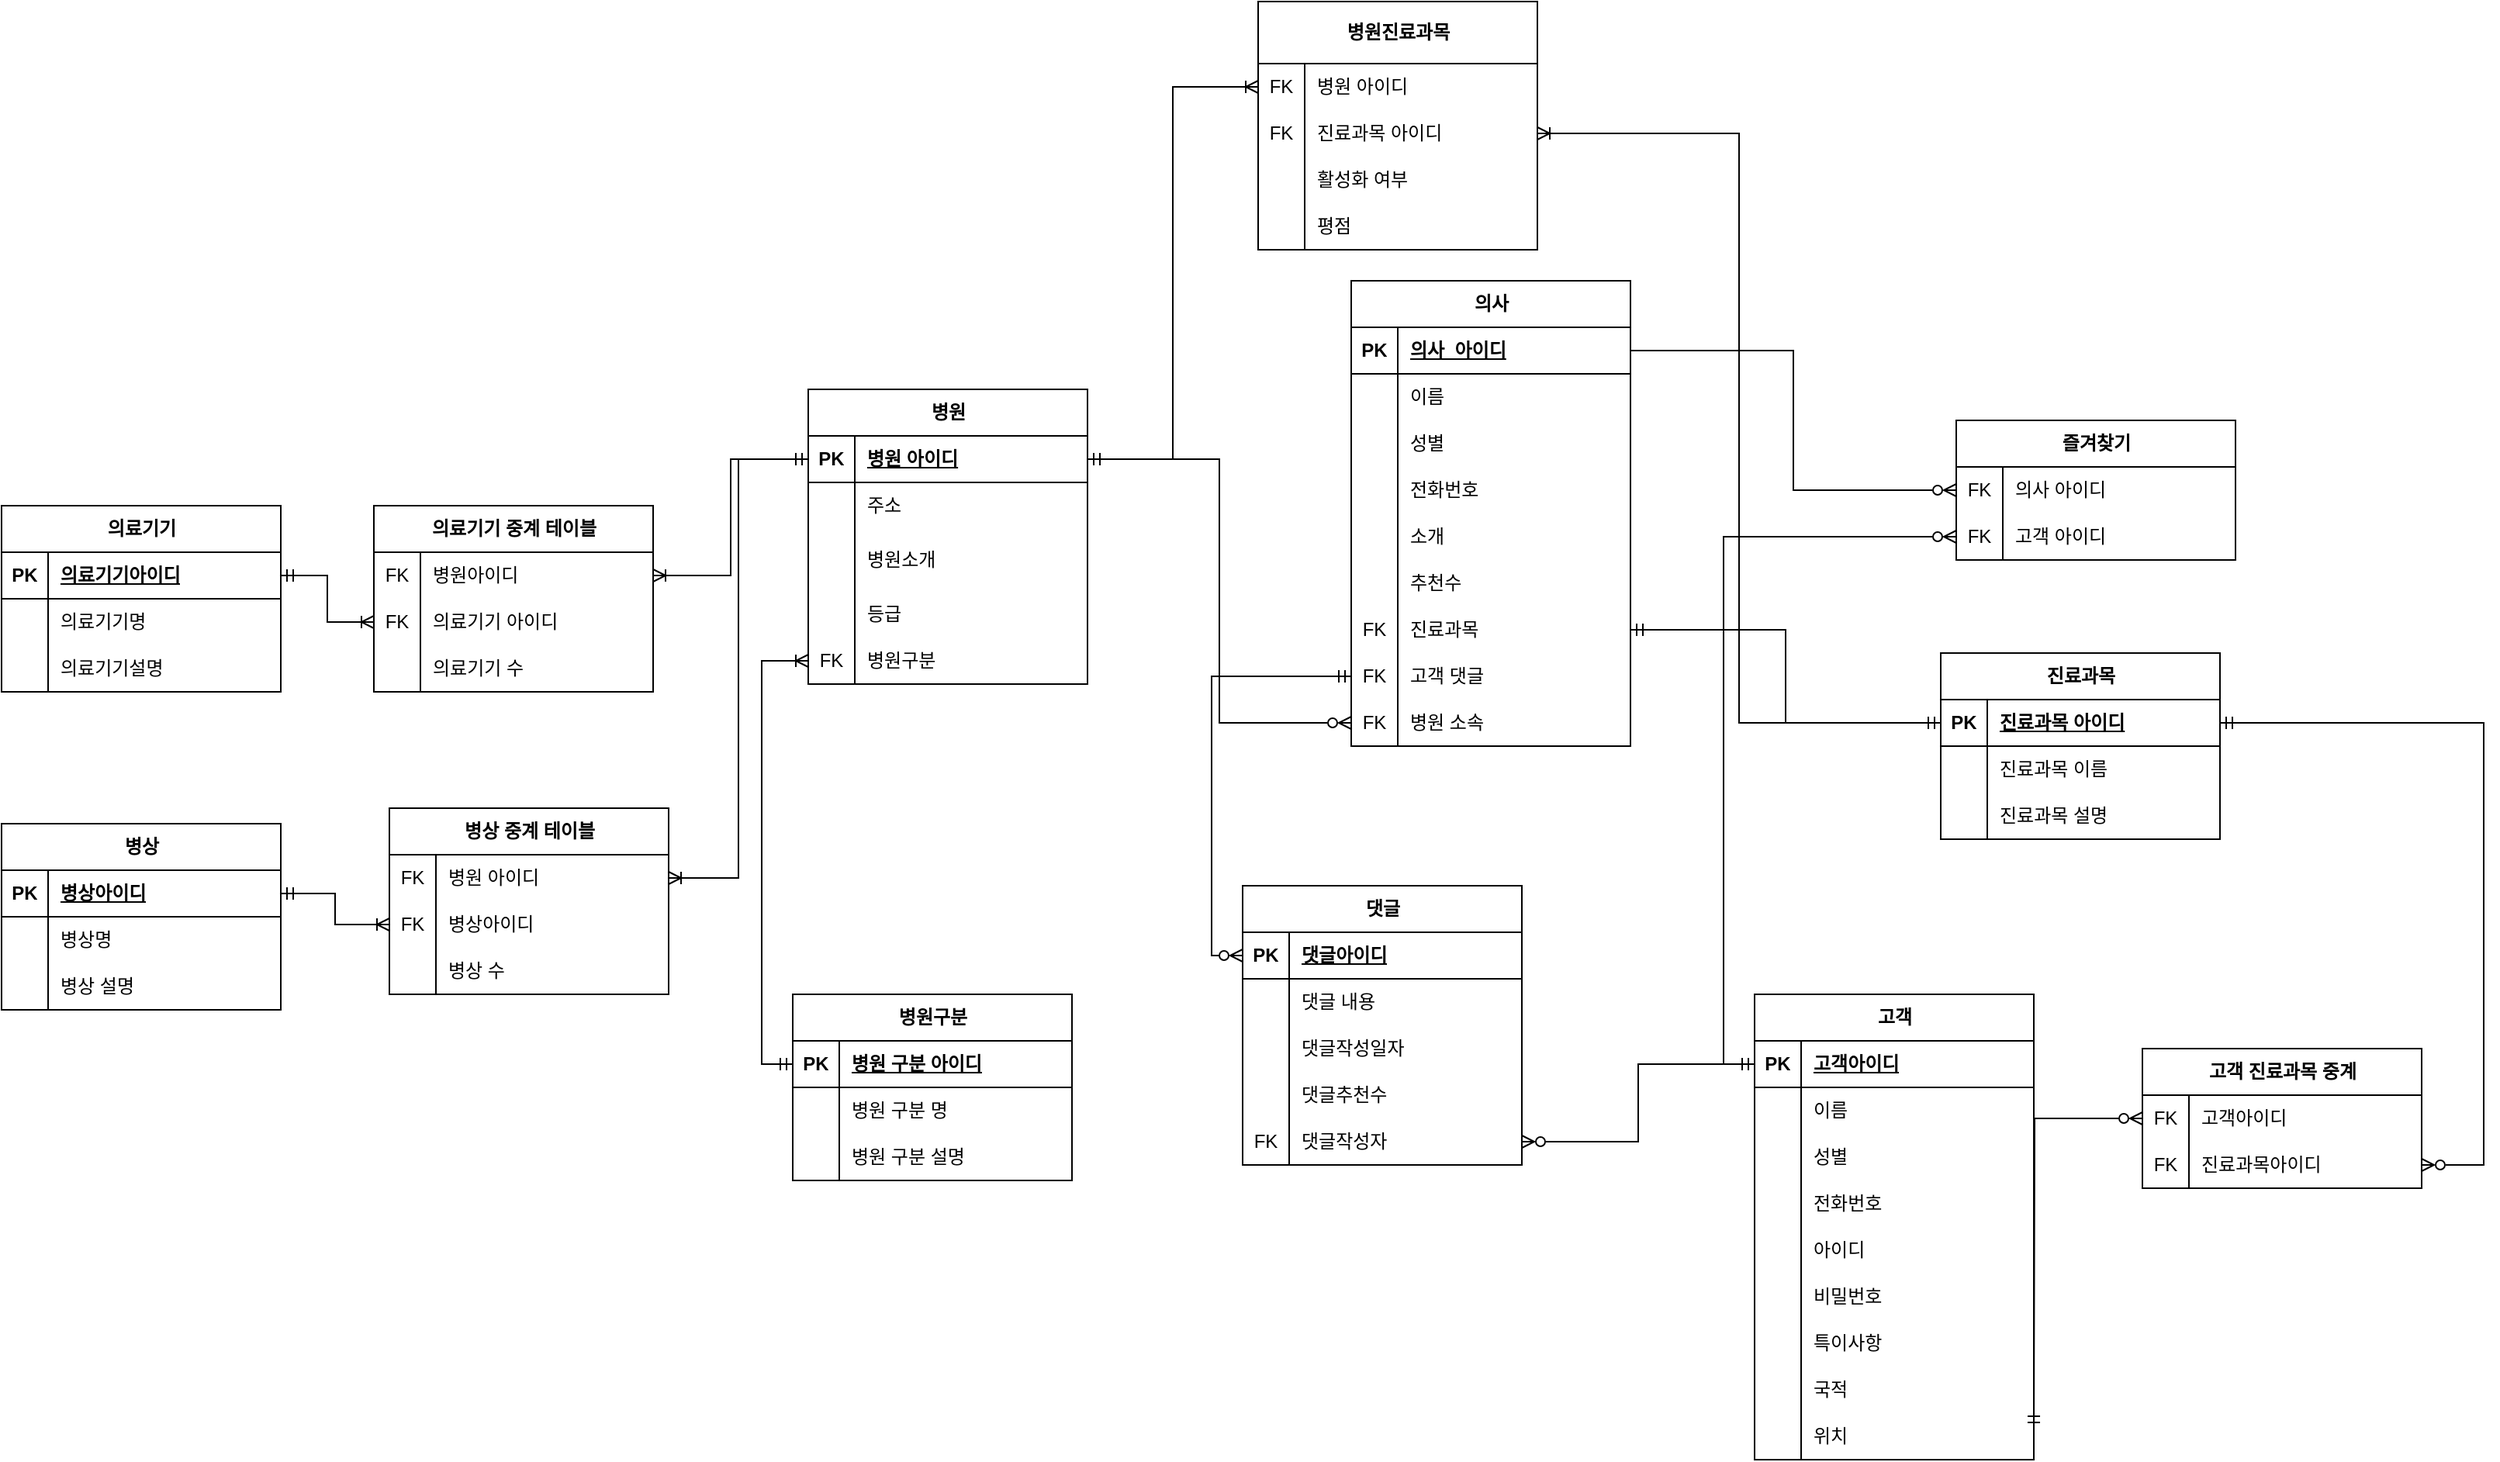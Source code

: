 <mxfile version="22.0.8" type="device">
  <diagram name="페이지-1" id="4st7G754QG9_Y94vOW8r">
    <mxGraphModel dx="2735" dy="1330" grid="1" gridSize="10" guides="1" tooltips="1" connect="1" arrows="1" fold="1" page="1" pageScale="1" pageWidth="827" pageHeight="1169" math="0" shadow="0">
      <root>
        <mxCell id="0" />
        <mxCell id="1" parent="0" />
        <mxCell id="hAOeF4TQPE2f8HkX-be6-1" value="병원" style="shape=table;startSize=30;container=1;collapsible=1;childLayout=tableLayout;fixedRows=1;rowLines=0;fontStyle=1;align=center;resizeLast=1;html=1;" parent="1" vertex="1">
          <mxGeometry x="250" y="450" width="180" height="190" as="geometry" />
        </mxCell>
        <mxCell id="hAOeF4TQPE2f8HkX-be6-2" value="" style="shape=tableRow;horizontal=0;startSize=0;swimlaneHead=0;swimlaneBody=0;fillColor=none;collapsible=0;dropTarget=0;points=[[0,0.5],[1,0.5]];portConstraint=eastwest;top=0;left=0;right=0;bottom=1;" parent="hAOeF4TQPE2f8HkX-be6-1" vertex="1">
          <mxGeometry y="30" width="180" height="30" as="geometry" />
        </mxCell>
        <mxCell id="hAOeF4TQPE2f8HkX-be6-3" value="PK" style="shape=partialRectangle;connectable=0;fillColor=none;top=0;left=0;bottom=0;right=0;fontStyle=1;overflow=hidden;whiteSpace=wrap;html=1;" parent="hAOeF4TQPE2f8HkX-be6-2" vertex="1">
          <mxGeometry width="30" height="30" as="geometry">
            <mxRectangle width="30" height="30" as="alternateBounds" />
          </mxGeometry>
        </mxCell>
        <mxCell id="hAOeF4TQPE2f8HkX-be6-4" value="병원 아이디" style="shape=partialRectangle;connectable=0;fillColor=none;top=0;left=0;bottom=0;right=0;align=left;spacingLeft=6;fontStyle=5;overflow=hidden;whiteSpace=wrap;html=1;" parent="hAOeF4TQPE2f8HkX-be6-2" vertex="1">
          <mxGeometry x="30" width="150" height="30" as="geometry">
            <mxRectangle width="150" height="30" as="alternateBounds" />
          </mxGeometry>
        </mxCell>
        <mxCell id="hAOeF4TQPE2f8HkX-be6-11" value="" style="shape=tableRow;horizontal=0;startSize=0;swimlaneHead=0;swimlaneBody=0;fillColor=none;collapsible=0;dropTarget=0;points=[[0,0.5],[1,0.5]];portConstraint=eastwest;top=0;left=0;right=0;bottom=0;" parent="hAOeF4TQPE2f8HkX-be6-1" vertex="1">
          <mxGeometry y="60" width="180" height="30" as="geometry" />
        </mxCell>
        <mxCell id="hAOeF4TQPE2f8HkX-be6-12" value="" style="shape=partialRectangle;connectable=0;fillColor=none;top=0;left=0;bottom=0;right=0;editable=1;overflow=hidden;whiteSpace=wrap;html=1;" parent="hAOeF4TQPE2f8HkX-be6-11" vertex="1">
          <mxGeometry width="30" height="30" as="geometry">
            <mxRectangle width="30" height="30" as="alternateBounds" />
          </mxGeometry>
        </mxCell>
        <mxCell id="hAOeF4TQPE2f8HkX-be6-13" value="주소" style="shape=partialRectangle;connectable=0;fillColor=none;top=0;left=0;bottom=0;right=0;align=left;spacingLeft=6;overflow=hidden;whiteSpace=wrap;html=1;" parent="hAOeF4TQPE2f8HkX-be6-11" vertex="1">
          <mxGeometry x="30" width="150" height="30" as="geometry">
            <mxRectangle width="150" height="30" as="alternateBounds" />
          </mxGeometry>
        </mxCell>
        <mxCell id="hAOeF4TQPE2f8HkX-be6-153" value="" style="shape=tableRow;horizontal=0;startSize=0;swimlaneHead=0;swimlaneBody=0;fillColor=none;collapsible=0;dropTarget=0;points=[[0,0.5],[1,0.5]];portConstraint=eastwest;top=0;left=0;right=0;bottom=0;" parent="hAOeF4TQPE2f8HkX-be6-1" vertex="1">
          <mxGeometry y="90" width="180" height="40" as="geometry" />
        </mxCell>
        <mxCell id="hAOeF4TQPE2f8HkX-be6-154" value="" style="shape=partialRectangle;connectable=0;fillColor=none;top=0;left=0;bottom=0;right=0;editable=1;overflow=hidden;whiteSpace=wrap;html=1;" parent="hAOeF4TQPE2f8HkX-be6-153" vertex="1">
          <mxGeometry width="30" height="40" as="geometry">
            <mxRectangle width="30" height="40" as="alternateBounds" />
          </mxGeometry>
        </mxCell>
        <mxCell id="hAOeF4TQPE2f8HkX-be6-155" value="병원소개" style="shape=partialRectangle;connectable=0;fillColor=none;top=0;left=0;bottom=0;right=0;align=left;spacingLeft=6;overflow=hidden;whiteSpace=wrap;html=1;" parent="hAOeF4TQPE2f8HkX-be6-153" vertex="1">
          <mxGeometry x="30" width="150" height="40" as="geometry">
            <mxRectangle width="150" height="40" as="alternateBounds" />
          </mxGeometry>
        </mxCell>
        <mxCell id="hAOeF4TQPE2f8HkX-be6-330" value="" style="shape=tableRow;horizontal=0;startSize=0;swimlaneHead=0;swimlaneBody=0;fillColor=none;collapsible=0;dropTarget=0;points=[[0,0.5],[1,0.5]];portConstraint=eastwest;top=0;left=0;right=0;bottom=0;" parent="hAOeF4TQPE2f8HkX-be6-1" vertex="1">
          <mxGeometry y="130" width="180" height="30" as="geometry" />
        </mxCell>
        <mxCell id="hAOeF4TQPE2f8HkX-be6-331" value="" style="shape=partialRectangle;connectable=0;fillColor=none;top=0;left=0;bottom=0;right=0;editable=1;overflow=hidden;whiteSpace=wrap;html=1;" parent="hAOeF4TQPE2f8HkX-be6-330" vertex="1">
          <mxGeometry width="30" height="30" as="geometry">
            <mxRectangle width="30" height="30" as="alternateBounds" />
          </mxGeometry>
        </mxCell>
        <mxCell id="hAOeF4TQPE2f8HkX-be6-332" value="등급" style="shape=partialRectangle;connectable=0;fillColor=none;top=0;left=0;bottom=0;right=0;align=left;spacingLeft=6;overflow=hidden;whiteSpace=wrap;html=1;" parent="hAOeF4TQPE2f8HkX-be6-330" vertex="1">
          <mxGeometry x="30" width="150" height="30" as="geometry">
            <mxRectangle width="150" height="30" as="alternateBounds" />
          </mxGeometry>
        </mxCell>
        <mxCell id="KuvNCT-A7cbeZk8BJZ5f-77" value="" style="shape=tableRow;horizontal=0;startSize=0;swimlaneHead=0;swimlaneBody=0;fillColor=none;collapsible=0;dropTarget=0;points=[[0,0.5],[1,0.5]];portConstraint=eastwest;top=0;left=0;right=0;bottom=0;" parent="hAOeF4TQPE2f8HkX-be6-1" vertex="1">
          <mxGeometry y="160" width="180" height="30" as="geometry" />
        </mxCell>
        <mxCell id="KuvNCT-A7cbeZk8BJZ5f-78" value="FK" style="shape=partialRectangle;connectable=0;fillColor=none;top=0;left=0;bottom=0;right=0;editable=1;overflow=hidden;whiteSpace=wrap;html=1;" parent="KuvNCT-A7cbeZk8BJZ5f-77" vertex="1">
          <mxGeometry width="30" height="30" as="geometry">
            <mxRectangle width="30" height="30" as="alternateBounds" />
          </mxGeometry>
        </mxCell>
        <mxCell id="KuvNCT-A7cbeZk8BJZ5f-79" value="병원구분" style="shape=partialRectangle;connectable=0;fillColor=none;top=0;left=0;bottom=0;right=0;align=left;spacingLeft=6;overflow=hidden;whiteSpace=wrap;html=1;" parent="KuvNCT-A7cbeZk8BJZ5f-77" vertex="1">
          <mxGeometry x="30" width="150" height="30" as="geometry">
            <mxRectangle width="150" height="30" as="alternateBounds" />
          </mxGeometry>
        </mxCell>
        <mxCell id="hAOeF4TQPE2f8HkX-be6-14" value="병원구분" style="shape=table;startSize=30;container=1;collapsible=1;childLayout=tableLayout;fixedRows=1;rowLines=0;fontStyle=1;align=center;resizeLast=1;html=1;" parent="1" vertex="1">
          <mxGeometry x="240" y="840" width="180" height="120" as="geometry" />
        </mxCell>
        <mxCell id="hAOeF4TQPE2f8HkX-be6-15" value="" style="shape=tableRow;horizontal=0;startSize=0;swimlaneHead=0;swimlaneBody=0;fillColor=none;collapsible=0;dropTarget=0;points=[[0,0.5],[1,0.5]];portConstraint=eastwest;top=0;left=0;right=0;bottom=1;" parent="hAOeF4TQPE2f8HkX-be6-14" vertex="1">
          <mxGeometry y="30" width="180" height="30" as="geometry" />
        </mxCell>
        <mxCell id="hAOeF4TQPE2f8HkX-be6-16" value="PK" style="shape=partialRectangle;connectable=0;fillColor=none;top=0;left=0;bottom=0;right=0;fontStyle=1;overflow=hidden;whiteSpace=wrap;html=1;" parent="hAOeF4TQPE2f8HkX-be6-15" vertex="1">
          <mxGeometry width="30" height="30" as="geometry">
            <mxRectangle width="30" height="30" as="alternateBounds" />
          </mxGeometry>
        </mxCell>
        <mxCell id="hAOeF4TQPE2f8HkX-be6-17" value="병원 구분 아이디" style="shape=partialRectangle;connectable=0;fillColor=none;top=0;left=0;bottom=0;right=0;align=left;spacingLeft=6;fontStyle=5;overflow=hidden;whiteSpace=wrap;html=1;" parent="hAOeF4TQPE2f8HkX-be6-15" vertex="1">
          <mxGeometry x="30" width="150" height="30" as="geometry">
            <mxRectangle width="150" height="30" as="alternateBounds" />
          </mxGeometry>
        </mxCell>
        <mxCell id="hAOeF4TQPE2f8HkX-be6-18" value="" style="shape=tableRow;horizontal=0;startSize=0;swimlaneHead=0;swimlaneBody=0;fillColor=none;collapsible=0;dropTarget=0;points=[[0,0.5],[1,0.5]];portConstraint=eastwest;top=0;left=0;right=0;bottom=0;" parent="hAOeF4TQPE2f8HkX-be6-14" vertex="1">
          <mxGeometry y="60" width="180" height="30" as="geometry" />
        </mxCell>
        <mxCell id="hAOeF4TQPE2f8HkX-be6-19" value="" style="shape=partialRectangle;connectable=0;fillColor=none;top=0;left=0;bottom=0;right=0;editable=1;overflow=hidden;whiteSpace=wrap;html=1;" parent="hAOeF4TQPE2f8HkX-be6-18" vertex="1">
          <mxGeometry width="30" height="30" as="geometry">
            <mxRectangle width="30" height="30" as="alternateBounds" />
          </mxGeometry>
        </mxCell>
        <mxCell id="hAOeF4TQPE2f8HkX-be6-20" value="병원 구분 명" style="shape=partialRectangle;connectable=0;fillColor=none;top=0;left=0;bottom=0;right=0;align=left;spacingLeft=6;overflow=hidden;whiteSpace=wrap;html=1;" parent="hAOeF4TQPE2f8HkX-be6-18" vertex="1">
          <mxGeometry x="30" width="150" height="30" as="geometry">
            <mxRectangle width="150" height="30" as="alternateBounds" />
          </mxGeometry>
        </mxCell>
        <mxCell id="hAOeF4TQPE2f8HkX-be6-21" value="" style="shape=tableRow;horizontal=0;startSize=0;swimlaneHead=0;swimlaneBody=0;fillColor=none;collapsible=0;dropTarget=0;points=[[0,0.5],[1,0.5]];portConstraint=eastwest;top=0;left=0;right=0;bottom=0;" parent="hAOeF4TQPE2f8HkX-be6-14" vertex="1">
          <mxGeometry y="90" width="180" height="30" as="geometry" />
        </mxCell>
        <mxCell id="hAOeF4TQPE2f8HkX-be6-22" value="" style="shape=partialRectangle;connectable=0;fillColor=none;top=0;left=0;bottom=0;right=0;editable=1;overflow=hidden;whiteSpace=wrap;html=1;" parent="hAOeF4TQPE2f8HkX-be6-21" vertex="1">
          <mxGeometry width="30" height="30" as="geometry">
            <mxRectangle width="30" height="30" as="alternateBounds" />
          </mxGeometry>
        </mxCell>
        <mxCell id="hAOeF4TQPE2f8HkX-be6-23" value="병원 구분 설명" style="shape=partialRectangle;connectable=0;fillColor=none;top=0;left=0;bottom=0;right=0;align=left;spacingLeft=6;overflow=hidden;whiteSpace=wrap;html=1;" parent="hAOeF4TQPE2f8HkX-be6-21" vertex="1">
          <mxGeometry x="30" width="150" height="30" as="geometry">
            <mxRectangle width="150" height="30" as="alternateBounds" />
          </mxGeometry>
        </mxCell>
        <mxCell id="hAOeF4TQPE2f8HkX-be6-40" value="의사" style="shape=table;startSize=30;container=1;collapsible=1;childLayout=tableLayout;fixedRows=1;rowLines=0;fontStyle=1;align=center;resizeLast=1;html=1;" parent="1" vertex="1">
          <mxGeometry x="600" y="380" width="180" height="300" as="geometry" />
        </mxCell>
        <mxCell id="hAOeF4TQPE2f8HkX-be6-41" value="" style="shape=tableRow;horizontal=0;startSize=0;swimlaneHead=0;swimlaneBody=0;fillColor=none;collapsible=0;dropTarget=0;points=[[0,0.5],[1,0.5]];portConstraint=eastwest;top=0;left=0;right=0;bottom=1;" parent="hAOeF4TQPE2f8HkX-be6-40" vertex="1">
          <mxGeometry y="30" width="180" height="30" as="geometry" />
        </mxCell>
        <mxCell id="hAOeF4TQPE2f8HkX-be6-42" value="PK" style="shape=partialRectangle;connectable=0;fillColor=none;top=0;left=0;bottom=0;right=0;fontStyle=1;overflow=hidden;whiteSpace=wrap;html=1;" parent="hAOeF4TQPE2f8HkX-be6-41" vertex="1">
          <mxGeometry width="30" height="30" as="geometry">
            <mxRectangle width="30" height="30" as="alternateBounds" />
          </mxGeometry>
        </mxCell>
        <mxCell id="hAOeF4TQPE2f8HkX-be6-43" value="의사_아이디" style="shape=partialRectangle;connectable=0;fillColor=none;top=0;left=0;bottom=0;right=0;align=left;spacingLeft=6;fontStyle=5;overflow=hidden;whiteSpace=wrap;html=1;" parent="hAOeF4TQPE2f8HkX-be6-41" vertex="1">
          <mxGeometry x="30" width="150" height="30" as="geometry">
            <mxRectangle width="150" height="30" as="alternateBounds" />
          </mxGeometry>
        </mxCell>
        <mxCell id="hAOeF4TQPE2f8HkX-be6-44" value="" style="shape=tableRow;horizontal=0;startSize=0;swimlaneHead=0;swimlaneBody=0;fillColor=none;collapsible=0;dropTarget=0;points=[[0,0.5],[1,0.5]];portConstraint=eastwest;top=0;left=0;right=0;bottom=0;" parent="hAOeF4TQPE2f8HkX-be6-40" vertex="1">
          <mxGeometry y="60" width="180" height="30" as="geometry" />
        </mxCell>
        <mxCell id="hAOeF4TQPE2f8HkX-be6-45" value="" style="shape=partialRectangle;connectable=0;fillColor=none;top=0;left=0;bottom=0;right=0;editable=1;overflow=hidden;whiteSpace=wrap;html=1;" parent="hAOeF4TQPE2f8HkX-be6-44" vertex="1">
          <mxGeometry width="30" height="30" as="geometry">
            <mxRectangle width="30" height="30" as="alternateBounds" />
          </mxGeometry>
        </mxCell>
        <mxCell id="hAOeF4TQPE2f8HkX-be6-46" value="이름" style="shape=partialRectangle;connectable=0;fillColor=none;top=0;left=0;bottom=0;right=0;align=left;spacingLeft=6;overflow=hidden;whiteSpace=wrap;html=1;" parent="hAOeF4TQPE2f8HkX-be6-44" vertex="1">
          <mxGeometry x="30" width="150" height="30" as="geometry">
            <mxRectangle width="150" height="30" as="alternateBounds" />
          </mxGeometry>
        </mxCell>
        <mxCell id="hAOeF4TQPE2f8HkX-be6-47" value="" style="shape=tableRow;horizontal=0;startSize=0;swimlaneHead=0;swimlaneBody=0;fillColor=none;collapsible=0;dropTarget=0;points=[[0,0.5],[1,0.5]];portConstraint=eastwest;top=0;left=0;right=0;bottom=0;" parent="hAOeF4TQPE2f8HkX-be6-40" vertex="1">
          <mxGeometry y="90" width="180" height="30" as="geometry" />
        </mxCell>
        <mxCell id="hAOeF4TQPE2f8HkX-be6-48" value="" style="shape=partialRectangle;connectable=0;fillColor=none;top=0;left=0;bottom=0;right=0;editable=1;overflow=hidden;whiteSpace=wrap;html=1;" parent="hAOeF4TQPE2f8HkX-be6-47" vertex="1">
          <mxGeometry width="30" height="30" as="geometry">
            <mxRectangle width="30" height="30" as="alternateBounds" />
          </mxGeometry>
        </mxCell>
        <mxCell id="hAOeF4TQPE2f8HkX-be6-49" value="성별" style="shape=partialRectangle;connectable=0;fillColor=none;top=0;left=0;bottom=0;right=0;align=left;spacingLeft=6;overflow=hidden;whiteSpace=wrap;html=1;" parent="hAOeF4TQPE2f8HkX-be6-47" vertex="1">
          <mxGeometry x="30" width="150" height="30" as="geometry">
            <mxRectangle width="150" height="30" as="alternateBounds" />
          </mxGeometry>
        </mxCell>
        <mxCell id="hAOeF4TQPE2f8HkX-be6-50" value="" style="shape=tableRow;horizontal=0;startSize=0;swimlaneHead=0;swimlaneBody=0;fillColor=none;collapsible=0;dropTarget=0;points=[[0,0.5],[1,0.5]];portConstraint=eastwest;top=0;left=0;right=0;bottom=0;" parent="hAOeF4TQPE2f8HkX-be6-40" vertex="1">
          <mxGeometry y="120" width="180" height="30" as="geometry" />
        </mxCell>
        <mxCell id="hAOeF4TQPE2f8HkX-be6-51" value="" style="shape=partialRectangle;connectable=0;fillColor=none;top=0;left=0;bottom=0;right=0;editable=1;overflow=hidden;whiteSpace=wrap;html=1;" parent="hAOeF4TQPE2f8HkX-be6-50" vertex="1">
          <mxGeometry width="30" height="30" as="geometry">
            <mxRectangle width="30" height="30" as="alternateBounds" />
          </mxGeometry>
        </mxCell>
        <mxCell id="hAOeF4TQPE2f8HkX-be6-52" value="전화번호" style="shape=partialRectangle;connectable=0;fillColor=none;top=0;left=0;bottom=0;right=0;align=left;spacingLeft=6;overflow=hidden;whiteSpace=wrap;html=1;" parent="hAOeF4TQPE2f8HkX-be6-50" vertex="1">
          <mxGeometry x="30" width="150" height="30" as="geometry">
            <mxRectangle width="150" height="30" as="alternateBounds" />
          </mxGeometry>
        </mxCell>
        <mxCell id="hAOeF4TQPE2f8HkX-be6-79" value="" style="shape=tableRow;horizontal=0;startSize=0;swimlaneHead=0;swimlaneBody=0;fillColor=none;collapsible=0;dropTarget=0;points=[[0,0.5],[1,0.5]];portConstraint=eastwest;top=0;left=0;right=0;bottom=0;" parent="hAOeF4TQPE2f8HkX-be6-40" vertex="1">
          <mxGeometry y="150" width="180" height="30" as="geometry" />
        </mxCell>
        <mxCell id="hAOeF4TQPE2f8HkX-be6-80" value="" style="shape=partialRectangle;connectable=0;fillColor=none;top=0;left=0;bottom=0;right=0;editable=1;overflow=hidden;whiteSpace=wrap;html=1;" parent="hAOeF4TQPE2f8HkX-be6-79" vertex="1">
          <mxGeometry width="30" height="30" as="geometry">
            <mxRectangle width="30" height="30" as="alternateBounds" />
          </mxGeometry>
        </mxCell>
        <mxCell id="hAOeF4TQPE2f8HkX-be6-81" value="소개" style="shape=partialRectangle;connectable=0;fillColor=none;top=0;left=0;bottom=0;right=0;align=left;spacingLeft=6;overflow=hidden;whiteSpace=wrap;html=1;" parent="hAOeF4TQPE2f8HkX-be6-79" vertex="1">
          <mxGeometry x="30" width="150" height="30" as="geometry">
            <mxRectangle width="150" height="30" as="alternateBounds" />
          </mxGeometry>
        </mxCell>
        <mxCell id="hAOeF4TQPE2f8HkX-be6-98" value="" style="shape=tableRow;horizontal=0;startSize=0;swimlaneHead=0;swimlaneBody=0;fillColor=none;collapsible=0;dropTarget=0;points=[[0,0.5],[1,0.5]];portConstraint=eastwest;top=0;left=0;right=0;bottom=0;" parent="hAOeF4TQPE2f8HkX-be6-40" vertex="1">
          <mxGeometry y="180" width="180" height="30" as="geometry" />
        </mxCell>
        <mxCell id="hAOeF4TQPE2f8HkX-be6-99" value="" style="shape=partialRectangle;connectable=0;fillColor=none;top=0;left=0;bottom=0;right=0;editable=1;overflow=hidden;whiteSpace=wrap;html=1;" parent="hAOeF4TQPE2f8HkX-be6-98" vertex="1">
          <mxGeometry width="30" height="30" as="geometry">
            <mxRectangle width="30" height="30" as="alternateBounds" />
          </mxGeometry>
        </mxCell>
        <mxCell id="hAOeF4TQPE2f8HkX-be6-100" value="추천수" style="shape=partialRectangle;connectable=0;fillColor=none;top=0;left=0;bottom=0;right=0;align=left;spacingLeft=6;overflow=hidden;whiteSpace=wrap;html=1;" parent="hAOeF4TQPE2f8HkX-be6-98" vertex="1">
          <mxGeometry x="30" width="150" height="30" as="geometry">
            <mxRectangle width="150" height="30" as="alternateBounds" />
          </mxGeometry>
        </mxCell>
        <mxCell id="hAOeF4TQPE2f8HkX-be6-107" value="" style="shape=tableRow;horizontal=0;startSize=0;swimlaneHead=0;swimlaneBody=0;fillColor=none;collapsible=0;dropTarget=0;points=[[0,0.5],[1,0.5]];portConstraint=eastwest;top=0;left=0;right=0;bottom=0;" parent="hAOeF4TQPE2f8HkX-be6-40" vertex="1">
          <mxGeometry y="210" width="180" height="30" as="geometry" />
        </mxCell>
        <mxCell id="hAOeF4TQPE2f8HkX-be6-108" value="FK" style="shape=partialRectangle;connectable=0;fillColor=none;top=0;left=0;bottom=0;right=0;editable=1;overflow=hidden;whiteSpace=wrap;html=1;" parent="hAOeF4TQPE2f8HkX-be6-107" vertex="1">
          <mxGeometry width="30" height="30" as="geometry">
            <mxRectangle width="30" height="30" as="alternateBounds" />
          </mxGeometry>
        </mxCell>
        <mxCell id="hAOeF4TQPE2f8HkX-be6-109" value="진료과목" style="shape=partialRectangle;connectable=0;fillColor=none;top=0;left=0;bottom=0;right=0;align=left;spacingLeft=6;overflow=hidden;whiteSpace=wrap;html=1;" parent="hAOeF4TQPE2f8HkX-be6-107" vertex="1">
          <mxGeometry x="30" width="150" height="30" as="geometry">
            <mxRectangle width="150" height="30" as="alternateBounds" />
          </mxGeometry>
        </mxCell>
        <mxCell id="hAOeF4TQPE2f8HkX-be6-119" value="" style="shape=tableRow;horizontal=0;startSize=0;swimlaneHead=0;swimlaneBody=0;fillColor=none;collapsible=0;dropTarget=0;points=[[0,0.5],[1,0.5]];portConstraint=eastwest;top=0;left=0;right=0;bottom=0;" parent="hAOeF4TQPE2f8HkX-be6-40" vertex="1">
          <mxGeometry y="240" width="180" height="30" as="geometry" />
        </mxCell>
        <mxCell id="hAOeF4TQPE2f8HkX-be6-120" value="FK" style="shape=partialRectangle;connectable=0;fillColor=none;top=0;left=0;bottom=0;right=0;editable=1;overflow=hidden;whiteSpace=wrap;html=1;" parent="hAOeF4TQPE2f8HkX-be6-119" vertex="1">
          <mxGeometry width="30" height="30" as="geometry">
            <mxRectangle width="30" height="30" as="alternateBounds" />
          </mxGeometry>
        </mxCell>
        <mxCell id="hAOeF4TQPE2f8HkX-be6-121" value="고객 댓글" style="shape=partialRectangle;connectable=0;fillColor=none;top=0;left=0;bottom=0;right=0;align=left;spacingLeft=6;overflow=hidden;whiteSpace=wrap;html=1;" parent="hAOeF4TQPE2f8HkX-be6-119" vertex="1">
          <mxGeometry x="30" width="150" height="30" as="geometry">
            <mxRectangle width="150" height="30" as="alternateBounds" />
          </mxGeometry>
        </mxCell>
        <mxCell id="KuvNCT-A7cbeZk8BJZ5f-61" value="" style="shape=tableRow;horizontal=0;startSize=0;swimlaneHead=0;swimlaneBody=0;fillColor=none;collapsible=0;dropTarget=0;points=[[0,0.5],[1,0.5]];portConstraint=eastwest;top=0;left=0;right=0;bottom=0;" parent="hAOeF4TQPE2f8HkX-be6-40" vertex="1">
          <mxGeometry y="270" width="180" height="30" as="geometry" />
        </mxCell>
        <mxCell id="KuvNCT-A7cbeZk8BJZ5f-62" value="FK" style="shape=partialRectangle;connectable=0;fillColor=none;top=0;left=0;bottom=0;right=0;editable=1;overflow=hidden;whiteSpace=wrap;html=1;" parent="KuvNCT-A7cbeZk8BJZ5f-61" vertex="1">
          <mxGeometry width="30" height="30" as="geometry">
            <mxRectangle width="30" height="30" as="alternateBounds" />
          </mxGeometry>
        </mxCell>
        <mxCell id="KuvNCT-A7cbeZk8BJZ5f-63" value="병원 소속" style="shape=partialRectangle;connectable=0;fillColor=none;top=0;left=0;bottom=0;right=0;align=left;spacingLeft=6;overflow=hidden;whiteSpace=wrap;html=1;" parent="KuvNCT-A7cbeZk8BJZ5f-61" vertex="1">
          <mxGeometry x="30" width="150" height="30" as="geometry">
            <mxRectangle width="150" height="30" as="alternateBounds" />
          </mxGeometry>
        </mxCell>
        <mxCell id="hAOeF4TQPE2f8HkX-be6-66" value="댓글" style="shape=table;startSize=30;container=1;collapsible=1;childLayout=tableLayout;fixedRows=1;rowLines=0;fontStyle=1;align=center;resizeLast=1;html=1;" parent="1" vertex="1">
          <mxGeometry x="530" y="770" width="180" height="180" as="geometry" />
        </mxCell>
        <mxCell id="hAOeF4TQPE2f8HkX-be6-67" value="" style="shape=tableRow;horizontal=0;startSize=0;swimlaneHead=0;swimlaneBody=0;fillColor=none;collapsible=0;dropTarget=0;points=[[0,0.5],[1,0.5]];portConstraint=eastwest;top=0;left=0;right=0;bottom=1;" parent="hAOeF4TQPE2f8HkX-be6-66" vertex="1">
          <mxGeometry y="30" width="180" height="30" as="geometry" />
        </mxCell>
        <mxCell id="hAOeF4TQPE2f8HkX-be6-68" value="PK" style="shape=partialRectangle;connectable=0;fillColor=none;top=0;left=0;bottom=0;right=0;fontStyle=1;overflow=hidden;whiteSpace=wrap;html=1;" parent="hAOeF4TQPE2f8HkX-be6-67" vertex="1">
          <mxGeometry width="30" height="30" as="geometry">
            <mxRectangle width="30" height="30" as="alternateBounds" />
          </mxGeometry>
        </mxCell>
        <mxCell id="hAOeF4TQPE2f8HkX-be6-69" value="댓글아이디" style="shape=partialRectangle;connectable=0;fillColor=none;top=0;left=0;bottom=0;right=0;align=left;spacingLeft=6;fontStyle=5;overflow=hidden;whiteSpace=wrap;html=1;" parent="hAOeF4TQPE2f8HkX-be6-67" vertex="1">
          <mxGeometry x="30" width="150" height="30" as="geometry">
            <mxRectangle width="150" height="30" as="alternateBounds" />
          </mxGeometry>
        </mxCell>
        <mxCell id="hAOeF4TQPE2f8HkX-be6-73" value="" style="shape=tableRow;horizontal=0;startSize=0;swimlaneHead=0;swimlaneBody=0;fillColor=none;collapsible=0;dropTarget=0;points=[[0,0.5],[1,0.5]];portConstraint=eastwest;top=0;left=0;right=0;bottom=0;" parent="hAOeF4TQPE2f8HkX-be6-66" vertex="1">
          <mxGeometry y="60" width="180" height="30" as="geometry" />
        </mxCell>
        <mxCell id="hAOeF4TQPE2f8HkX-be6-74" value="" style="shape=partialRectangle;connectable=0;fillColor=none;top=0;left=0;bottom=0;right=0;editable=1;overflow=hidden;whiteSpace=wrap;html=1;" parent="hAOeF4TQPE2f8HkX-be6-73" vertex="1">
          <mxGeometry width="30" height="30" as="geometry">
            <mxRectangle width="30" height="30" as="alternateBounds" />
          </mxGeometry>
        </mxCell>
        <mxCell id="hAOeF4TQPE2f8HkX-be6-75" value="댓글 내용" style="shape=partialRectangle;connectable=0;fillColor=none;top=0;left=0;bottom=0;right=0;align=left;spacingLeft=6;overflow=hidden;whiteSpace=wrap;html=1;" parent="hAOeF4TQPE2f8HkX-be6-73" vertex="1">
          <mxGeometry x="30" width="150" height="30" as="geometry">
            <mxRectangle width="150" height="30" as="alternateBounds" />
          </mxGeometry>
        </mxCell>
        <mxCell id="hAOeF4TQPE2f8HkX-be6-76" value="" style="shape=tableRow;horizontal=0;startSize=0;swimlaneHead=0;swimlaneBody=0;fillColor=none;collapsible=0;dropTarget=0;points=[[0,0.5],[1,0.5]];portConstraint=eastwest;top=0;left=0;right=0;bottom=0;" parent="hAOeF4TQPE2f8HkX-be6-66" vertex="1">
          <mxGeometry y="90" width="180" height="30" as="geometry" />
        </mxCell>
        <mxCell id="hAOeF4TQPE2f8HkX-be6-77" value="" style="shape=partialRectangle;connectable=0;fillColor=none;top=0;left=0;bottom=0;right=0;editable=1;overflow=hidden;whiteSpace=wrap;html=1;" parent="hAOeF4TQPE2f8HkX-be6-76" vertex="1">
          <mxGeometry width="30" height="30" as="geometry">
            <mxRectangle width="30" height="30" as="alternateBounds" />
          </mxGeometry>
        </mxCell>
        <mxCell id="hAOeF4TQPE2f8HkX-be6-78" value="댓글작성일자" style="shape=partialRectangle;connectable=0;fillColor=none;top=0;left=0;bottom=0;right=0;align=left;spacingLeft=6;overflow=hidden;whiteSpace=wrap;html=1;" parent="hAOeF4TQPE2f8HkX-be6-76" vertex="1">
          <mxGeometry x="30" width="150" height="30" as="geometry">
            <mxRectangle width="150" height="30" as="alternateBounds" />
          </mxGeometry>
        </mxCell>
        <mxCell id="hAOeF4TQPE2f8HkX-be6-144" value="" style="shape=tableRow;horizontal=0;startSize=0;swimlaneHead=0;swimlaneBody=0;fillColor=none;collapsible=0;dropTarget=0;points=[[0,0.5],[1,0.5]];portConstraint=eastwest;top=0;left=0;right=0;bottom=0;" parent="hAOeF4TQPE2f8HkX-be6-66" vertex="1">
          <mxGeometry y="120" width="180" height="30" as="geometry" />
        </mxCell>
        <mxCell id="hAOeF4TQPE2f8HkX-be6-145" value="" style="shape=partialRectangle;connectable=0;fillColor=none;top=0;left=0;bottom=0;right=0;editable=1;overflow=hidden;whiteSpace=wrap;html=1;" parent="hAOeF4TQPE2f8HkX-be6-144" vertex="1">
          <mxGeometry width="30" height="30" as="geometry">
            <mxRectangle width="30" height="30" as="alternateBounds" />
          </mxGeometry>
        </mxCell>
        <mxCell id="hAOeF4TQPE2f8HkX-be6-146" value="댓글추천수" style="shape=partialRectangle;connectable=0;fillColor=none;top=0;left=0;bottom=0;right=0;align=left;spacingLeft=6;overflow=hidden;whiteSpace=wrap;html=1;" parent="hAOeF4TQPE2f8HkX-be6-144" vertex="1">
          <mxGeometry x="30" width="150" height="30" as="geometry">
            <mxRectangle width="150" height="30" as="alternateBounds" />
          </mxGeometry>
        </mxCell>
        <mxCell id="hAOeF4TQPE2f8HkX-be6-150" value="" style="shape=tableRow;horizontal=0;startSize=0;swimlaneHead=0;swimlaneBody=0;fillColor=none;collapsible=0;dropTarget=0;points=[[0,0.5],[1,0.5]];portConstraint=eastwest;top=0;left=0;right=0;bottom=0;" parent="hAOeF4TQPE2f8HkX-be6-66" vertex="1">
          <mxGeometry y="150" width="180" height="30" as="geometry" />
        </mxCell>
        <mxCell id="hAOeF4TQPE2f8HkX-be6-151" value="FK" style="shape=partialRectangle;connectable=0;fillColor=none;top=0;left=0;bottom=0;right=0;editable=1;overflow=hidden;whiteSpace=wrap;html=1;" parent="hAOeF4TQPE2f8HkX-be6-150" vertex="1">
          <mxGeometry width="30" height="30" as="geometry">
            <mxRectangle width="30" height="30" as="alternateBounds" />
          </mxGeometry>
        </mxCell>
        <mxCell id="hAOeF4TQPE2f8HkX-be6-152" value="댓글작성자" style="shape=partialRectangle;connectable=0;fillColor=none;top=0;left=0;bottom=0;right=0;align=left;spacingLeft=6;overflow=hidden;whiteSpace=wrap;html=1;" parent="hAOeF4TQPE2f8HkX-be6-150" vertex="1">
          <mxGeometry x="30" width="150" height="30" as="geometry">
            <mxRectangle width="150" height="30" as="alternateBounds" />
          </mxGeometry>
        </mxCell>
        <mxCell id="hAOeF4TQPE2f8HkX-be6-27" value="고객" style="shape=table;startSize=30;container=1;collapsible=1;childLayout=tableLayout;fixedRows=1;rowLines=0;fontStyle=1;align=center;resizeLast=1;html=1;" parent="1" vertex="1">
          <mxGeometry x="860" y="840" width="180" height="300" as="geometry" />
        </mxCell>
        <mxCell id="hAOeF4TQPE2f8HkX-be6-28" value="" style="shape=tableRow;horizontal=0;startSize=0;swimlaneHead=0;swimlaneBody=0;fillColor=none;collapsible=0;dropTarget=0;points=[[0,0.5],[1,0.5]];portConstraint=eastwest;top=0;left=0;right=0;bottom=1;" parent="hAOeF4TQPE2f8HkX-be6-27" vertex="1">
          <mxGeometry y="30" width="180" height="30" as="geometry" />
        </mxCell>
        <mxCell id="hAOeF4TQPE2f8HkX-be6-29" value="PK" style="shape=partialRectangle;connectable=0;fillColor=none;top=0;left=0;bottom=0;right=0;fontStyle=1;overflow=hidden;whiteSpace=wrap;html=1;" parent="hAOeF4TQPE2f8HkX-be6-28" vertex="1">
          <mxGeometry width="30" height="30" as="geometry">
            <mxRectangle width="30" height="30" as="alternateBounds" />
          </mxGeometry>
        </mxCell>
        <mxCell id="hAOeF4TQPE2f8HkX-be6-30" value="고객아이디" style="shape=partialRectangle;connectable=0;fillColor=none;top=0;left=0;bottom=0;right=0;align=left;spacingLeft=6;fontStyle=5;overflow=hidden;whiteSpace=wrap;html=1;" parent="hAOeF4TQPE2f8HkX-be6-28" vertex="1">
          <mxGeometry x="30" width="150" height="30" as="geometry">
            <mxRectangle width="150" height="30" as="alternateBounds" />
          </mxGeometry>
        </mxCell>
        <mxCell id="hAOeF4TQPE2f8HkX-be6-31" value="" style="shape=tableRow;horizontal=0;startSize=0;swimlaneHead=0;swimlaneBody=0;fillColor=none;collapsible=0;dropTarget=0;points=[[0,0.5],[1,0.5]];portConstraint=eastwest;top=0;left=0;right=0;bottom=0;" parent="hAOeF4TQPE2f8HkX-be6-27" vertex="1">
          <mxGeometry y="60" width="180" height="30" as="geometry" />
        </mxCell>
        <mxCell id="hAOeF4TQPE2f8HkX-be6-32" value="" style="shape=partialRectangle;connectable=0;fillColor=none;top=0;left=0;bottom=0;right=0;editable=1;overflow=hidden;whiteSpace=wrap;html=1;" parent="hAOeF4TQPE2f8HkX-be6-31" vertex="1">
          <mxGeometry width="30" height="30" as="geometry">
            <mxRectangle width="30" height="30" as="alternateBounds" />
          </mxGeometry>
        </mxCell>
        <mxCell id="hAOeF4TQPE2f8HkX-be6-33" value="이름" style="shape=partialRectangle;connectable=0;fillColor=none;top=0;left=0;bottom=0;right=0;align=left;spacingLeft=6;overflow=hidden;whiteSpace=wrap;html=1;" parent="hAOeF4TQPE2f8HkX-be6-31" vertex="1">
          <mxGeometry x="30" width="150" height="30" as="geometry">
            <mxRectangle width="150" height="30" as="alternateBounds" />
          </mxGeometry>
        </mxCell>
        <mxCell id="hAOeF4TQPE2f8HkX-be6-34" value="" style="shape=tableRow;horizontal=0;startSize=0;swimlaneHead=0;swimlaneBody=0;fillColor=none;collapsible=0;dropTarget=0;points=[[0,0.5],[1,0.5]];portConstraint=eastwest;top=0;left=0;right=0;bottom=0;" parent="hAOeF4TQPE2f8HkX-be6-27" vertex="1">
          <mxGeometry y="90" width="180" height="30" as="geometry" />
        </mxCell>
        <mxCell id="hAOeF4TQPE2f8HkX-be6-35" value="" style="shape=partialRectangle;connectable=0;fillColor=none;top=0;left=0;bottom=0;right=0;editable=1;overflow=hidden;whiteSpace=wrap;html=1;" parent="hAOeF4TQPE2f8HkX-be6-34" vertex="1">
          <mxGeometry width="30" height="30" as="geometry">
            <mxRectangle width="30" height="30" as="alternateBounds" />
          </mxGeometry>
        </mxCell>
        <mxCell id="hAOeF4TQPE2f8HkX-be6-36" value="성별" style="shape=partialRectangle;connectable=0;fillColor=none;top=0;left=0;bottom=0;right=0;align=left;spacingLeft=6;overflow=hidden;whiteSpace=wrap;html=1;" parent="hAOeF4TQPE2f8HkX-be6-34" vertex="1">
          <mxGeometry x="30" width="150" height="30" as="geometry">
            <mxRectangle width="150" height="30" as="alternateBounds" />
          </mxGeometry>
        </mxCell>
        <mxCell id="hAOeF4TQPE2f8HkX-be6-37" value="" style="shape=tableRow;horizontal=0;startSize=0;swimlaneHead=0;swimlaneBody=0;fillColor=none;collapsible=0;dropTarget=0;points=[[0,0.5],[1,0.5]];portConstraint=eastwest;top=0;left=0;right=0;bottom=0;" parent="hAOeF4TQPE2f8HkX-be6-27" vertex="1">
          <mxGeometry y="120" width="180" height="30" as="geometry" />
        </mxCell>
        <mxCell id="hAOeF4TQPE2f8HkX-be6-38" value="" style="shape=partialRectangle;connectable=0;fillColor=none;top=0;left=0;bottom=0;right=0;editable=1;overflow=hidden;whiteSpace=wrap;html=1;" parent="hAOeF4TQPE2f8HkX-be6-37" vertex="1">
          <mxGeometry width="30" height="30" as="geometry">
            <mxRectangle width="30" height="30" as="alternateBounds" />
          </mxGeometry>
        </mxCell>
        <mxCell id="hAOeF4TQPE2f8HkX-be6-39" value="전화번호" style="shape=partialRectangle;connectable=0;fillColor=none;top=0;left=0;bottom=0;right=0;align=left;spacingLeft=6;overflow=hidden;whiteSpace=wrap;html=1;" parent="hAOeF4TQPE2f8HkX-be6-37" vertex="1">
          <mxGeometry x="30" width="150" height="30" as="geometry">
            <mxRectangle width="150" height="30" as="alternateBounds" />
          </mxGeometry>
        </mxCell>
        <mxCell id="hAOeF4TQPE2f8HkX-be6-135" value="" style="shape=tableRow;horizontal=0;startSize=0;swimlaneHead=0;swimlaneBody=0;fillColor=none;collapsible=0;dropTarget=0;points=[[0,0.5],[1,0.5]];portConstraint=eastwest;top=0;left=0;right=0;bottom=0;" parent="hAOeF4TQPE2f8HkX-be6-27" vertex="1">
          <mxGeometry y="150" width="180" height="30" as="geometry" />
        </mxCell>
        <mxCell id="hAOeF4TQPE2f8HkX-be6-136" value="" style="shape=partialRectangle;connectable=0;fillColor=none;top=0;left=0;bottom=0;right=0;editable=1;overflow=hidden;whiteSpace=wrap;html=1;" parent="hAOeF4TQPE2f8HkX-be6-135" vertex="1">
          <mxGeometry width="30" height="30" as="geometry">
            <mxRectangle width="30" height="30" as="alternateBounds" />
          </mxGeometry>
        </mxCell>
        <mxCell id="hAOeF4TQPE2f8HkX-be6-137" value="아이디" style="shape=partialRectangle;connectable=0;fillColor=none;top=0;left=0;bottom=0;right=0;align=left;spacingLeft=6;overflow=hidden;whiteSpace=wrap;html=1;" parent="hAOeF4TQPE2f8HkX-be6-135" vertex="1">
          <mxGeometry x="30" width="150" height="30" as="geometry">
            <mxRectangle width="150" height="30" as="alternateBounds" />
          </mxGeometry>
        </mxCell>
        <mxCell id="hAOeF4TQPE2f8HkX-be6-138" value="" style="shape=tableRow;horizontal=0;startSize=0;swimlaneHead=0;swimlaneBody=0;fillColor=none;collapsible=0;dropTarget=0;points=[[0,0.5],[1,0.5]];portConstraint=eastwest;top=0;left=0;right=0;bottom=0;" parent="hAOeF4TQPE2f8HkX-be6-27" vertex="1">
          <mxGeometry y="180" width="180" height="30" as="geometry" />
        </mxCell>
        <mxCell id="hAOeF4TQPE2f8HkX-be6-139" value="" style="shape=partialRectangle;connectable=0;fillColor=none;top=0;left=0;bottom=0;right=0;editable=1;overflow=hidden;whiteSpace=wrap;html=1;" parent="hAOeF4TQPE2f8HkX-be6-138" vertex="1">
          <mxGeometry width="30" height="30" as="geometry">
            <mxRectangle width="30" height="30" as="alternateBounds" />
          </mxGeometry>
        </mxCell>
        <mxCell id="hAOeF4TQPE2f8HkX-be6-140" value="비밀번호" style="shape=partialRectangle;connectable=0;fillColor=none;top=0;left=0;bottom=0;right=0;align=left;spacingLeft=6;overflow=hidden;whiteSpace=wrap;html=1;" parent="hAOeF4TQPE2f8HkX-be6-138" vertex="1">
          <mxGeometry x="30" width="150" height="30" as="geometry">
            <mxRectangle width="150" height="30" as="alternateBounds" />
          </mxGeometry>
        </mxCell>
        <mxCell id="hAOeF4TQPE2f8HkX-be6-141" value="" style="shape=tableRow;horizontal=0;startSize=0;swimlaneHead=0;swimlaneBody=0;fillColor=none;collapsible=0;dropTarget=0;points=[[0,0.5],[1,0.5]];portConstraint=eastwest;top=0;left=0;right=0;bottom=0;" parent="hAOeF4TQPE2f8HkX-be6-27" vertex="1">
          <mxGeometry y="210" width="180" height="30" as="geometry" />
        </mxCell>
        <mxCell id="hAOeF4TQPE2f8HkX-be6-142" value="" style="shape=partialRectangle;connectable=0;fillColor=none;top=0;left=0;bottom=0;right=0;editable=1;overflow=hidden;whiteSpace=wrap;html=1;" parent="hAOeF4TQPE2f8HkX-be6-141" vertex="1">
          <mxGeometry width="30" height="30" as="geometry">
            <mxRectangle width="30" height="30" as="alternateBounds" />
          </mxGeometry>
        </mxCell>
        <mxCell id="hAOeF4TQPE2f8HkX-be6-143" value="특이사항" style="shape=partialRectangle;connectable=0;fillColor=none;top=0;left=0;bottom=0;right=0;align=left;spacingLeft=6;overflow=hidden;whiteSpace=wrap;html=1;" parent="hAOeF4TQPE2f8HkX-be6-141" vertex="1">
          <mxGeometry x="30" width="150" height="30" as="geometry">
            <mxRectangle width="150" height="30" as="alternateBounds" />
          </mxGeometry>
        </mxCell>
        <mxCell id="hAOeF4TQPE2f8HkX-be6-156" value="" style="shape=tableRow;horizontal=0;startSize=0;swimlaneHead=0;swimlaneBody=0;fillColor=none;collapsible=0;dropTarget=0;points=[[0,0.5],[1,0.5]];portConstraint=eastwest;top=0;left=0;right=0;bottom=0;" parent="hAOeF4TQPE2f8HkX-be6-27" vertex="1">
          <mxGeometry y="240" width="180" height="30" as="geometry" />
        </mxCell>
        <mxCell id="hAOeF4TQPE2f8HkX-be6-157" value="" style="shape=partialRectangle;connectable=0;fillColor=none;top=0;left=0;bottom=0;right=0;editable=1;overflow=hidden;whiteSpace=wrap;html=1;" parent="hAOeF4TQPE2f8HkX-be6-156" vertex="1">
          <mxGeometry width="30" height="30" as="geometry">
            <mxRectangle width="30" height="30" as="alternateBounds" />
          </mxGeometry>
        </mxCell>
        <mxCell id="hAOeF4TQPE2f8HkX-be6-158" value="국적" style="shape=partialRectangle;connectable=0;fillColor=none;top=0;left=0;bottom=0;right=0;align=left;spacingLeft=6;overflow=hidden;whiteSpace=wrap;html=1;" parent="hAOeF4TQPE2f8HkX-be6-156" vertex="1">
          <mxGeometry x="30" width="150" height="30" as="geometry">
            <mxRectangle width="150" height="30" as="alternateBounds" />
          </mxGeometry>
        </mxCell>
        <mxCell id="hAOeF4TQPE2f8HkX-be6-187" value="" style="shape=tableRow;horizontal=0;startSize=0;swimlaneHead=0;swimlaneBody=0;fillColor=none;collapsible=0;dropTarget=0;points=[[0,0.5],[1,0.5]];portConstraint=eastwest;top=0;left=0;right=0;bottom=0;" parent="hAOeF4TQPE2f8HkX-be6-27" vertex="1">
          <mxGeometry y="270" width="180" height="30" as="geometry" />
        </mxCell>
        <mxCell id="hAOeF4TQPE2f8HkX-be6-188" value="" style="shape=partialRectangle;connectable=0;fillColor=none;top=0;left=0;bottom=0;right=0;editable=1;overflow=hidden;whiteSpace=wrap;html=1;" parent="hAOeF4TQPE2f8HkX-be6-187" vertex="1">
          <mxGeometry width="30" height="30" as="geometry">
            <mxRectangle width="30" height="30" as="alternateBounds" />
          </mxGeometry>
        </mxCell>
        <mxCell id="hAOeF4TQPE2f8HkX-be6-189" value="위치" style="shape=partialRectangle;connectable=0;fillColor=none;top=0;left=0;bottom=0;right=0;align=left;spacingLeft=6;overflow=hidden;whiteSpace=wrap;html=1;" parent="hAOeF4TQPE2f8HkX-be6-187" vertex="1">
          <mxGeometry x="30" width="150" height="30" as="geometry">
            <mxRectangle width="150" height="30" as="alternateBounds" />
          </mxGeometry>
        </mxCell>
        <mxCell id="hAOeF4TQPE2f8HkX-be6-288" value="병상 중계 테이블" style="shape=table;startSize=30;container=1;collapsible=1;childLayout=tableLayout;fixedRows=1;rowLines=0;fontStyle=1;align=center;resizeLast=1;html=1;" parent="1" vertex="1">
          <mxGeometry x="-20" y="720" width="180" height="120" as="geometry" />
        </mxCell>
        <mxCell id="hAOeF4TQPE2f8HkX-be6-292" value="" style="shape=tableRow;horizontal=0;startSize=0;swimlaneHead=0;swimlaneBody=0;fillColor=none;collapsible=0;dropTarget=0;points=[[0,0.5],[1,0.5]];portConstraint=eastwest;top=0;left=0;right=0;bottom=0;" parent="hAOeF4TQPE2f8HkX-be6-288" vertex="1">
          <mxGeometry y="30" width="180" height="30" as="geometry" />
        </mxCell>
        <mxCell id="hAOeF4TQPE2f8HkX-be6-293" value="FK" style="shape=partialRectangle;connectable=0;fillColor=none;top=0;left=0;bottom=0;right=0;editable=1;overflow=hidden;whiteSpace=wrap;html=1;" parent="hAOeF4TQPE2f8HkX-be6-292" vertex="1">
          <mxGeometry width="30" height="30" as="geometry">
            <mxRectangle width="30" height="30" as="alternateBounds" />
          </mxGeometry>
        </mxCell>
        <mxCell id="hAOeF4TQPE2f8HkX-be6-294" value="병원 아이디" style="shape=partialRectangle;connectable=0;fillColor=none;top=0;left=0;bottom=0;right=0;align=left;spacingLeft=6;overflow=hidden;whiteSpace=wrap;html=1;" parent="hAOeF4TQPE2f8HkX-be6-292" vertex="1">
          <mxGeometry x="30" width="150" height="30" as="geometry">
            <mxRectangle width="150" height="30" as="alternateBounds" />
          </mxGeometry>
        </mxCell>
        <mxCell id="hAOeF4TQPE2f8HkX-be6-295" value="" style="shape=tableRow;horizontal=0;startSize=0;swimlaneHead=0;swimlaneBody=0;fillColor=none;collapsible=0;dropTarget=0;points=[[0,0.5],[1,0.5]];portConstraint=eastwest;top=0;left=0;right=0;bottom=0;" parent="hAOeF4TQPE2f8HkX-be6-288" vertex="1">
          <mxGeometry y="60" width="180" height="30" as="geometry" />
        </mxCell>
        <mxCell id="hAOeF4TQPE2f8HkX-be6-296" value="FK" style="shape=partialRectangle;connectable=0;fillColor=none;top=0;left=0;bottom=0;right=0;editable=1;overflow=hidden;whiteSpace=wrap;html=1;" parent="hAOeF4TQPE2f8HkX-be6-295" vertex="1">
          <mxGeometry width="30" height="30" as="geometry">
            <mxRectangle width="30" height="30" as="alternateBounds" />
          </mxGeometry>
        </mxCell>
        <mxCell id="hAOeF4TQPE2f8HkX-be6-297" value="병상아이디" style="shape=partialRectangle;connectable=0;fillColor=none;top=0;left=0;bottom=0;right=0;align=left;spacingLeft=6;overflow=hidden;whiteSpace=wrap;html=1;" parent="hAOeF4TQPE2f8HkX-be6-295" vertex="1">
          <mxGeometry x="30" width="150" height="30" as="geometry">
            <mxRectangle width="150" height="30" as="alternateBounds" />
          </mxGeometry>
        </mxCell>
        <mxCell id="KuvNCT-A7cbeZk8BJZ5f-80" value="" style="shape=tableRow;horizontal=0;startSize=0;swimlaneHead=0;swimlaneBody=0;fillColor=none;collapsible=0;dropTarget=0;points=[[0,0.5],[1,0.5]];portConstraint=eastwest;top=0;left=0;right=0;bottom=0;" parent="hAOeF4TQPE2f8HkX-be6-288" vertex="1">
          <mxGeometry y="90" width="180" height="30" as="geometry" />
        </mxCell>
        <mxCell id="KuvNCT-A7cbeZk8BJZ5f-81" value="" style="shape=partialRectangle;connectable=0;fillColor=none;top=0;left=0;bottom=0;right=0;editable=1;overflow=hidden;whiteSpace=wrap;html=1;" parent="KuvNCT-A7cbeZk8BJZ5f-80" vertex="1">
          <mxGeometry width="30" height="30" as="geometry">
            <mxRectangle width="30" height="30" as="alternateBounds" />
          </mxGeometry>
        </mxCell>
        <mxCell id="KuvNCT-A7cbeZk8BJZ5f-82" value="병상 수" style="shape=partialRectangle;connectable=0;fillColor=none;top=0;left=0;bottom=0;right=0;align=left;spacingLeft=6;overflow=hidden;whiteSpace=wrap;html=1;" parent="KuvNCT-A7cbeZk8BJZ5f-80" vertex="1">
          <mxGeometry x="30" width="150" height="30" as="geometry">
            <mxRectangle width="150" height="30" as="alternateBounds" />
          </mxGeometry>
        </mxCell>
        <mxCell id="hAOeF4TQPE2f8HkX-be6-334" value="병상" style="shape=table;startSize=30;container=1;collapsible=1;childLayout=tableLayout;fixedRows=1;rowLines=0;fontStyle=1;align=center;resizeLast=1;html=1;" parent="1" vertex="1">
          <mxGeometry x="-270" y="730" width="180" height="120" as="geometry" />
        </mxCell>
        <mxCell id="hAOeF4TQPE2f8HkX-be6-335" value="" style="shape=tableRow;horizontal=0;startSize=0;swimlaneHead=0;swimlaneBody=0;fillColor=none;collapsible=0;dropTarget=0;points=[[0,0.5],[1,0.5]];portConstraint=eastwest;top=0;left=0;right=0;bottom=1;" parent="hAOeF4TQPE2f8HkX-be6-334" vertex="1">
          <mxGeometry y="30" width="180" height="30" as="geometry" />
        </mxCell>
        <mxCell id="hAOeF4TQPE2f8HkX-be6-336" value="PK" style="shape=partialRectangle;connectable=0;fillColor=none;top=0;left=0;bottom=0;right=0;fontStyle=1;overflow=hidden;whiteSpace=wrap;html=1;" parent="hAOeF4TQPE2f8HkX-be6-335" vertex="1">
          <mxGeometry width="30" height="30" as="geometry">
            <mxRectangle width="30" height="30" as="alternateBounds" />
          </mxGeometry>
        </mxCell>
        <mxCell id="hAOeF4TQPE2f8HkX-be6-337" value="병상아이디" style="shape=partialRectangle;connectable=0;fillColor=none;top=0;left=0;bottom=0;right=0;align=left;spacingLeft=6;fontStyle=5;overflow=hidden;whiteSpace=wrap;html=1;" parent="hAOeF4TQPE2f8HkX-be6-335" vertex="1">
          <mxGeometry x="30" width="150" height="30" as="geometry">
            <mxRectangle width="150" height="30" as="alternateBounds" />
          </mxGeometry>
        </mxCell>
        <mxCell id="hAOeF4TQPE2f8HkX-be6-338" value="" style="shape=tableRow;horizontal=0;startSize=0;swimlaneHead=0;swimlaneBody=0;fillColor=none;collapsible=0;dropTarget=0;points=[[0,0.5],[1,0.5]];portConstraint=eastwest;top=0;left=0;right=0;bottom=0;" parent="hAOeF4TQPE2f8HkX-be6-334" vertex="1">
          <mxGeometry y="60" width="180" height="30" as="geometry" />
        </mxCell>
        <mxCell id="hAOeF4TQPE2f8HkX-be6-339" value="" style="shape=partialRectangle;connectable=0;fillColor=none;top=0;left=0;bottom=0;right=0;editable=1;overflow=hidden;whiteSpace=wrap;html=1;" parent="hAOeF4TQPE2f8HkX-be6-338" vertex="1">
          <mxGeometry width="30" height="30" as="geometry">
            <mxRectangle width="30" height="30" as="alternateBounds" />
          </mxGeometry>
        </mxCell>
        <mxCell id="hAOeF4TQPE2f8HkX-be6-340" value="병상명" style="shape=partialRectangle;connectable=0;fillColor=none;top=0;left=0;bottom=0;right=0;align=left;spacingLeft=6;overflow=hidden;whiteSpace=wrap;html=1;" parent="hAOeF4TQPE2f8HkX-be6-338" vertex="1">
          <mxGeometry x="30" width="150" height="30" as="geometry">
            <mxRectangle width="150" height="30" as="alternateBounds" />
          </mxGeometry>
        </mxCell>
        <mxCell id="hAOeF4TQPE2f8HkX-be6-341" value="" style="shape=tableRow;horizontal=0;startSize=0;swimlaneHead=0;swimlaneBody=0;fillColor=none;collapsible=0;dropTarget=0;points=[[0,0.5],[1,0.5]];portConstraint=eastwest;top=0;left=0;right=0;bottom=0;" parent="hAOeF4TQPE2f8HkX-be6-334" vertex="1">
          <mxGeometry y="90" width="180" height="30" as="geometry" />
        </mxCell>
        <mxCell id="hAOeF4TQPE2f8HkX-be6-342" value="" style="shape=partialRectangle;connectable=0;fillColor=none;top=0;left=0;bottom=0;right=0;editable=1;overflow=hidden;whiteSpace=wrap;html=1;" parent="hAOeF4TQPE2f8HkX-be6-341" vertex="1">
          <mxGeometry width="30" height="30" as="geometry">
            <mxRectangle width="30" height="30" as="alternateBounds" />
          </mxGeometry>
        </mxCell>
        <mxCell id="hAOeF4TQPE2f8HkX-be6-343" value="병상 설명" style="shape=partialRectangle;connectable=0;fillColor=none;top=0;left=0;bottom=0;right=0;align=left;spacingLeft=6;overflow=hidden;whiteSpace=wrap;html=1;" parent="hAOeF4TQPE2f8HkX-be6-341" vertex="1">
          <mxGeometry x="30" width="150" height="30" as="geometry">
            <mxRectangle width="150" height="30" as="alternateBounds" />
          </mxGeometry>
        </mxCell>
        <mxCell id="hAOeF4TQPE2f8HkX-be6-360" value="의료기기" style="shape=table;startSize=30;container=1;collapsible=1;childLayout=tableLayout;fixedRows=1;rowLines=0;fontStyle=1;align=center;resizeLast=1;html=1;" parent="1" vertex="1">
          <mxGeometry x="-270" y="525" width="180" height="120" as="geometry" />
        </mxCell>
        <mxCell id="hAOeF4TQPE2f8HkX-be6-361" value="" style="shape=tableRow;horizontal=0;startSize=0;swimlaneHead=0;swimlaneBody=0;fillColor=none;collapsible=0;dropTarget=0;points=[[0,0.5],[1,0.5]];portConstraint=eastwest;top=0;left=0;right=0;bottom=1;" parent="hAOeF4TQPE2f8HkX-be6-360" vertex="1">
          <mxGeometry y="30" width="180" height="30" as="geometry" />
        </mxCell>
        <mxCell id="hAOeF4TQPE2f8HkX-be6-362" value="PK" style="shape=partialRectangle;connectable=0;fillColor=none;top=0;left=0;bottom=0;right=0;fontStyle=1;overflow=hidden;whiteSpace=wrap;html=1;" parent="hAOeF4TQPE2f8HkX-be6-361" vertex="1">
          <mxGeometry width="30" height="30" as="geometry">
            <mxRectangle width="30" height="30" as="alternateBounds" />
          </mxGeometry>
        </mxCell>
        <mxCell id="hAOeF4TQPE2f8HkX-be6-363" value="의료기기아이디" style="shape=partialRectangle;connectable=0;fillColor=none;top=0;left=0;bottom=0;right=0;align=left;spacingLeft=6;fontStyle=5;overflow=hidden;whiteSpace=wrap;html=1;" parent="hAOeF4TQPE2f8HkX-be6-361" vertex="1">
          <mxGeometry x="30" width="150" height="30" as="geometry">
            <mxRectangle width="150" height="30" as="alternateBounds" />
          </mxGeometry>
        </mxCell>
        <mxCell id="hAOeF4TQPE2f8HkX-be6-364" value="" style="shape=tableRow;horizontal=0;startSize=0;swimlaneHead=0;swimlaneBody=0;fillColor=none;collapsible=0;dropTarget=0;points=[[0,0.5],[1,0.5]];portConstraint=eastwest;top=0;left=0;right=0;bottom=0;" parent="hAOeF4TQPE2f8HkX-be6-360" vertex="1">
          <mxGeometry y="60" width="180" height="30" as="geometry" />
        </mxCell>
        <mxCell id="hAOeF4TQPE2f8HkX-be6-365" value="" style="shape=partialRectangle;connectable=0;fillColor=none;top=0;left=0;bottom=0;right=0;editable=1;overflow=hidden;whiteSpace=wrap;html=1;" parent="hAOeF4TQPE2f8HkX-be6-364" vertex="1">
          <mxGeometry width="30" height="30" as="geometry">
            <mxRectangle width="30" height="30" as="alternateBounds" />
          </mxGeometry>
        </mxCell>
        <mxCell id="hAOeF4TQPE2f8HkX-be6-366" value="의료기기명" style="shape=partialRectangle;connectable=0;fillColor=none;top=0;left=0;bottom=0;right=0;align=left;spacingLeft=6;overflow=hidden;whiteSpace=wrap;html=1;" parent="hAOeF4TQPE2f8HkX-be6-364" vertex="1">
          <mxGeometry x="30" width="150" height="30" as="geometry">
            <mxRectangle width="150" height="30" as="alternateBounds" />
          </mxGeometry>
        </mxCell>
        <mxCell id="hAOeF4TQPE2f8HkX-be6-367" value="" style="shape=tableRow;horizontal=0;startSize=0;swimlaneHead=0;swimlaneBody=0;fillColor=none;collapsible=0;dropTarget=0;points=[[0,0.5],[1,0.5]];portConstraint=eastwest;top=0;left=0;right=0;bottom=0;" parent="hAOeF4TQPE2f8HkX-be6-360" vertex="1">
          <mxGeometry y="90" width="180" height="30" as="geometry" />
        </mxCell>
        <mxCell id="hAOeF4TQPE2f8HkX-be6-368" value="" style="shape=partialRectangle;connectable=0;fillColor=none;top=0;left=0;bottom=0;right=0;editable=1;overflow=hidden;whiteSpace=wrap;html=1;" parent="hAOeF4TQPE2f8HkX-be6-367" vertex="1">
          <mxGeometry width="30" height="30" as="geometry">
            <mxRectangle width="30" height="30" as="alternateBounds" />
          </mxGeometry>
        </mxCell>
        <mxCell id="hAOeF4TQPE2f8HkX-be6-369" value="의료기기설명" style="shape=partialRectangle;connectable=0;fillColor=none;top=0;left=0;bottom=0;right=0;align=left;spacingLeft=6;overflow=hidden;whiteSpace=wrap;html=1;" parent="hAOeF4TQPE2f8HkX-be6-367" vertex="1">
          <mxGeometry x="30" width="150" height="30" as="geometry">
            <mxRectangle width="150" height="30" as="alternateBounds" />
          </mxGeometry>
        </mxCell>
        <mxCell id="KuvNCT-A7cbeZk8BJZ5f-13" style="edgeStyle=orthogonalEdgeStyle;rounded=0;orthogonalLoop=1;jettySize=auto;html=1;entryX=0;entryY=0.25;entryDx=0;entryDy=0;endArrow=ERzeroToMany;endFill=0;startArrow=ERmandOne;startFill=0;" parent="1" source="hAOeF4TQPE2f8HkX-be6-119" target="hAOeF4TQPE2f8HkX-be6-66" edge="1">
          <mxGeometry relative="1" as="geometry">
            <mxPoint x="700" y="870" as="targetPoint" />
          </mxGeometry>
        </mxCell>
        <mxCell id="KuvNCT-A7cbeZk8BJZ5f-17" style="edgeStyle=orthogonalEdgeStyle;rounded=0;orthogonalLoop=1;jettySize=auto;html=1;entryX=1;entryY=0.5;entryDx=0;entryDy=0;endArrow=ERzeroToMany;endFill=0;startArrow=ERmandOne;startFill=0;" parent="1" source="hAOeF4TQPE2f8HkX-be6-28" target="hAOeF4TQPE2f8HkX-be6-150" edge="1">
          <mxGeometry relative="1" as="geometry" />
        </mxCell>
        <mxCell id="KuvNCT-A7cbeZk8BJZ5f-31" value="진료과목" style="shape=table;startSize=30;container=1;collapsible=1;childLayout=tableLayout;fixedRows=1;rowLines=0;fontStyle=1;align=center;resizeLast=1;html=1;" parent="1" vertex="1">
          <mxGeometry x="980" y="620" width="180" height="120" as="geometry" />
        </mxCell>
        <mxCell id="KuvNCT-A7cbeZk8BJZ5f-32" value="" style="shape=tableRow;horizontal=0;startSize=0;swimlaneHead=0;swimlaneBody=0;fillColor=none;collapsible=0;dropTarget=0;points=[[0,0.5],[1,0.5]];portConstraint=eastwest;top=0;left=0;right=0;bottom=1;" parent="KuvNCT-A7cbeZk8BJZ5f-31" vertex="1">
          <mxGeometry y="30" width="180" height="30" as="geometry" />
        </mxCell>
        <mxCell id="KuvNCT-A7cbeZk8BJZ5f-33" value="PK" style="shape=partialRectangle;connectable=0;fillColor=none;top=0;left=0;bottom=0;right=0;fontStyle=1;overflow=hidden;whiteSpace=wrap;html=1;" parent="KuvNCT-A7cbeZk8BJZ5f-32" vertex="1">
          <mxGeometry width="30" height="30" as="geometry">
            <mxRectangle width="30" height="30" as="alternateBounds" />
          </mxGeometry>
        </mxCell>
        <mxCell id="KuvNCT-A7cbeZk8BJZ5f-34" value="진료과목 아이디" style="shape=partialRectangle;connectable=0;fillColor=none;top=0;left=0;bottom=0;right=0;align=left;spacingLeft=6;fontStyle=5;overflow=hidden;whiteSpace=wrap;html=1;" parent="KuvNCT-A7cbeZk8BJZ5f-32" vertex="1">
          <mxGeometry x="30" width="150" height="30" as="geometry">
            <mxRectangle width="150" height="30" as="alternateBounds" />
          </mxGeometry>
        </mxCell>
        <mxCell id="KuvNCT-A7cbeZk8BJZ5f-35" value="" style="shape=tableRow;horizontal=0;startSize=0;swimlaneHead=0;swimlaneBody=0;fillColor=none;collapsible=0;dropTarget=0;points=[[0,0.5],[1,0.5]];portConstraint=eastwest;top=0;left=0;right=0;bottom=0;" parent="KuvNCT-A7cbeZk8BJZ5f-31" vertex="1">
          <mxGeometry y="60" width="180" height="30" as="geometry" />
        </mxCell>
        <mxCell id="KuvNCT-A7cbeZk8BJZ5f-36" value="" style="shape=partialRectangle;connectable=0;fillColor=none;top=0;left=0;bottom=0;right=0;editable=1;overflow=hidden;whiteSpace=wrap;html=1;" parent="KuvNCT-A7cbeZk8BJZ5f-35" vertex="1">
          <mxGeometry width="30" height="30" as="geometry">
            <mxRectangle width="30" height="30" as="alternateBounds" />
          </mxGeometry>
        </mxCell>
        <mxCell id="KuvNCT-A7cbeZk8BJZ5f-37" value="진료과목 이름" style="shape=partialRectangle;connectable=0;fillColor=none;top=0;left=0;bottom=0;right=0;align=left;spacingLeft=6;overflow=hidden;whiteSpace=wrap;html=1;" parent="KuvNCT-A7cbeZk8BJZ5f-35" vertex="1">
          <mxGeometry x="30" width="150" height="30" as="geometry">
            <mxRectangle width="150" height="30" as="alternateBounds" />
          </mxGeometry>
        </mxCell>
        <mxCell id="KuvNCT-A7cbeZk8BJZ5f-38" value="" style="shape=tableRow;horizontal=0;startSize=0;swimlaneHead=0;swimlaneBody=0;fillColor=none;collapsible=0;dropTarget=0;points=[[0,0.5],[1,0.5]];portConstraint=eastwest;top=0;left=0;right=0;bottom=0;" parent="KuvNCT-A7cbeZk8BJZ5f-31" vertex="1">
          <mxGeometry y="90" width="180" height="30" as="geometry" />
        </mxCell>
        <mxCell id="KuvNCT-A7cbeZk8BJZ5f-39" value="" style="shape=partialRectangle;connectable=0;fillColor=none;top=0;left=0;bottom=0;right=0;editable=1;overflow=hidden;whiteSpace=wrap;html=1;" parent="KuvNCT-A7cbeZk8BJZ5f-38" vertex="1">
          <mxGeometry width="30" height="30" as="geometry">
            <mxRectangle width="30" height="30" as="alternateBounds" />
          </mxGeometry>
        </mxCell>
        <mxCell id="KuvNCT-A7cbeZk8BJZ5f-40" value="진료과목 설명" style="shape=partialRectangle;connectable=0;fillColor=none;top=0;left=0;bottom=0;right=0;align=left;spacingLeft=6;overflow=hidden;whiteSpace=wrap;html=1;" parent="KuvNCT-A7cbeZk8BJZ5f-38" vertex="1">
          <mxGeometry x="30" width="150" height="30" as="geometry">
            <mxRectangle width="150" height="30" as="alternateBounds" />
          </mxGeometry>
        </mxCell>
        <mxCell id="KuvNCT-A7cbeZk8BJZ5f-41" style="edgeStyle=orthogonalEdgeStyle;rounded=0;orthogonalLoop=1;jettySize=auto;html=1;entryX=1;entryY=0.5;entryDx=0;entryDy=0;endArrow=ERmandOne;endFill=0;startArrow=ERmandOne;startFill=0;" parent="1" source="KuvNCT-A7cbeZk8BJZ5f-32" target="hAOeF4TQPE2f8HkX-be6-107" edge="1">
          <mxGeometry relative="1" as="geometry" />
        </mxCell>
        <mxCell id="KuvNCT-A7cbeZk8BJZ5f-44" value="고객 진료과목 중계" style="shape=table;startSize=30;container=1;collapsible=1;childLayout=tableLayout;fixedRows=1;rowLines=0;fontStyle=1;align=center;resizeLast=1;html=1;" parent="1" vertex="1">
          <mxGeometry x="1110" y="875" width="180" height="90" as="geometry" />
        </mxCell>
        <mxCell id="KuvNCT-A7cbeZk8BJZ5f-48" value="" style="shape=tableRow;horizontal=0;startSize=0;swimlaneHead=0;swimlaneBody=0;fillColor=none;collapsible=0;dropTarget=0;points=[[0,0.5],[1,0.5]];portConstraint=eastwest;top=0;left=0;right=0;bottom=0;" parent="KuvNCT-A7cbeZk8BJZ5f-44" vertex="1">
          <mxGeometry y="30" width="180" height="30" as="geometry" />
        </mxCell>
        <mxCell id="KuvNCT-A7cbeZk8BJZ5f-49" value="FK" style="shape=partialRectangle;connectable=0;fillColor=none;top=0;left=0;bottom=0;right=0;editable=1;overflow=hidden;whiteSpace=wrap;html=1;" parent="KuvNCT-A7cbeZk8BJZ5f-48" vertex="1">
          <mxGeometry width="30" height="30" as="geometry">
            <mxRectangle width="30" height="30" as="alternateBounds" />
          </mxGeometry>
        </mxCell>
        <mxCell id="KuvNCT-A7cbeZk8BJZ5f-50" value="고객아이디" style="shape=partialRectangle;connectable=0;fillColor=none;top=0;left=0;bottom=0;right=0;align=left;spacingLeft=6;overflow=hidden;whiteSpace=wrap;html=1;" parent="KuvNCT-A7cbeZk8BJZ5f-48" vertex="1">
          <mxGeometry x="30" width="150" height="30" as="geometry">
            <mxRectangle width="150" height="30" as="alternateBounds" />
          </mxGeometry>
        </mxCell>
        <mxCell id="KuvNCT-A7cbeZk8BJZ5f-51" value="" style="shape=tableRow;horizontal=0;startSize=0;swimlaneHead=0;swimlaneBody=0;fillColor=none;collapsible=0;dropTarget=0;points=[[0,0.5],[1,0.5]];portConstraint=eastwest;top=0;left=0;right=0;bottom=0;" parent="KuvNCT-A7cbeZk8BJZ5f-44" vertex="1">
          <mxGeometry y="60" width="180" height="30" as="geometry" />
        </mxCell>
        <mxCell id="KuvNCT-A7cbeZk8BJZ5f-52" value="FK" style="shape=partialRectangle;connectable=0;fillColor=none;top=0;left=0;bottom=0;right=0;editable=1;overflow=hidden;whiteSpace=wrap;html=1;" parent="KuvNCT-A7cbeZk8BJZ5f-51" vertex="1">
          <mxGeometry width="30" height="30" as="geometry">
            <mxRectangle width="30" height="30" as="alternateBounds" />
          </mxGeometry>
        </mxCell>
        <mxCell id="KuvNCT-A7cbeZk8BJZ5f-53" value="진료과목아이디" style="shape=partialRectangle;connectable=0;fillColor=none;top=0;left=0;bottom=0;right=0;align=left;spacingLeft=6;overflow=hidden;whiteSpace=wrap;html=1;" parent="KuvNCT-A7cbeZk8BJZ5f-51" vertex="1">
          <mxGeometry x="30" width="150" height="30" as="geometry">
            <mxRectangle width="150" height="30" as="alternateBounds" />
          </mxGeometry>
        </mxCell>
        <mxCell id="KuvNCT-A7cbeZk8BJZ5f-54" style="edgeStyle=orthogonalEdgeStyle;rounded=0;orthogonalLoop=1;jettySize=auto;html=1;endArrow=ERzeroToMany;endFill=0;startArrow=ERmandOne;startFill=0;exitX=1;exitY=0.5;exitDx=0;exitDy=0;" parent="1" target="KuvNCT-A7cbeZk8BJZ5f-48" edge="1">
          <mxGeometry relative="1" as="geometry">
            <mxPoint x="1040" y="1120" as="sourcePoint" />
          </mxGeometry>
        </mxCell>
        <mxCell id="KuvNCT-A7cbeZk8BJZ5f-55" style="edgeStyle=orthogonalEdgeStyle;rounded=0;orthogonalLoop=1;jettySize=auto;html=1;entryX=1;entryY=0.5;entryDx=0;entryDy=0;endArrow=ERmandOne;endFill=0;startArrow=ERzeroToMany;startFill=0;exitX=1;exitY=0.5;exitDx=0;exitDy=0;" parent="1" source="KuvNCT-A7cbeZk8BJZ5f-51" target="KuvNCT-A7cbeZk8BJZ5f-32" edge="1">
          <mxGeometry relative="1" as="geometry">
            <mxPoint x="1380" y="670" as="targetPoint" />
            <mxPoint x="1410" y="1010" as="sourcePoint" />
            <Array as="points">
              <mxPoint x="1330" y="950" />
              <mxPoint x="1330" y="665" />
            </Array>
          </mxGeometry>
        </mxCell>
        <mxCell id="KuvNCT-A7cbeZk8BJZ5f-64" style="edgeStyle=orthogonalEdgeStyle;rounded=0;orthogonalLoop=1;jettySize=auto;html=1;entryX=0;entryY=0.5;entryDx=0;entryDy=0;endArrow=ERzeroToMany;endFill=0;startArrow=ERmandOne;startFill=0;" parent="1" source="hAOeF4TQPE2f8HkX-be6-2" target="KuvNCT-A7cbeZk8BJZ5f-61" edge="1">
          <mxGeometry relative="1" as="geometry" />
        </mxCell>
        <mxCell id="KuvNCT-A7cbeZk8BJZ5f-66" style="edgeStyle=orthogonalEdgeStyle;rounded=0;orthogonalLoop=1;jettySize=auto;html=1;entryX=0;entryY=0.5;entryDx=0;entryDy=0;endArrow=ERmandOne;endFill=0;startArrow=ERoneToMany;startFill=0;exitX=0;exitY=0.5;exitDx=0;exitDy=0;" parent="1" source="KuvNCT-A7cbeZk8BJZ5f-77" target="hAOeF4TQPE2f8HkX-be6-15" edge="1">
          <mxGeometry relative="1" as="geometry" />
        </mxCell>
        <mxCell id="KuvNCT-A7cbeZk8BJZ5f-83" style="edgeStyle=orthogonalEdgeStyle;rounded=0;orthogonalLoop=1;jettySize=auto;html=1;entryX=0;entryY=0.5;entryDx=0;entryDy=0;endArrow=ERoneToMany;endFill=0;startArrow=ERmandOne;startFill=0;" parent="1" source="hAOeF4TQPE2f8HkX-be6-335" target="hAOeF4TQPE2f8HkX-be6-295" edge="1">
          <mxGeometry relative="1" as="geometry" />
        </mxCell>
        <mxCell id="KuvNCT-A7cbeZk8BJZ5f-85" value="의료기기 중계 테이블" style="shape=table;startSize=30;container=1;collapsible=1;childLayout=tableLayout;fixedRows=1;rowLines=0;fontStyle=1;align=center;resizeLast=1;html=1;" parent="1" vertex="1">
          <mxGeometry x="-30" y="525" width="180" height="120" as="geometry" />
        </mxCell>
        <mxCell id="KuvNCT-A7cbeZk8BJZ5f-89" value="" style="shape=tableRow;horizontal=0;startSize=0;swimlaneHead=0;swimlaneBody=0;fillColor=none;collapsible=0;dropTarget=0;points=[[0,0.5],[1,0.5]];portConstraint=eastwest;top=0;left=0;right=0;bottom=0;" parent="KuvNCT-A7cbeZk8BJZ5f-85" vertex="1">
          <mxGeometry y="30" width="180" height="30" as="geometry" />
        </mxCell>
        <mxCell id="KuvNCT-A7cbeZk8BJZ5f-90" value="FK" style="shape=partialRectangle;connectable=0;fillColor=none;top=0;left=0;bottom=0;right=0;editable=1;overflow=hidden;whiteSpace=wrap;html=1;" parent="KuvNCT-A7cbeZk8BJZ5f-89" vertex="1">
          <mxGeometry width="30" height="30" as="geometry">
            <mxRectangle width="30" height="30" as="alternateBounds" />
          </mxGeometry>
        </mxCell>
        <mxCell id="KuvNCT-A7cbeZk8BJZ5f-91" value="병원아이디" style="shape=partialRectangle;connectable=0;fillColor=none;top=0;left=0;bottom=0;right=0;align=left;spacingLeft=6;overflow=hidden;whiteSpace=wrap;html=1;" parent="KuvNCT-A7cbeZk8BJZ5f-89" vertex="1">
          <mxGeometry x="30" width="150" height="30" as="geometry">
            <mxRectangle width="150" height="30" as="alternateBounds" />
          </mxGeometry>
        </mxCell>
        <mxCell id="KuvNCT-A7cbeZk8BJZ5f-92" value="" style="shape=tableRow;horizontal=0;startSize=0;swimlaneHead=0;swimlaneBody=0;fillColor=none;collapsible=0;dropTarget=0;points=[[0,0.5],[1,0.5]];portConstraint=eastwest;top=0;left=0;right=0;bottom=0;" parent="KuvNCT-A7cbeZk8BJZ5f-85" vertex="1">
          <mxGeometry y="60" width="180" height="30" as="geometry" />
        </mxCell>
        <mxCell id="KuvNCT-A7cbeZk8BJZ5f-93" value="FK" style="shape=partialRectangle;connectable=0;fillColor=none;top=0;left=0;bottom=0;right=0;editable=1;overflow=hidden;whiteSpace=wrap;html=1;" parent="KuvNCT-A7cbeZk8BJZ5f-92" vertex="1">
          <mxGeometry width="30" height="30" as="geometry">
            <mxRectangle width="30" height="30" as="alternateBounds" />
          </mxGeometry>
        </mxCell>
        <mxCell id="KuvNCT-A7cbeZk8BJZ5f-94" value="의료기기 아이디" style="shape=partialRectangle;connectable=0;fillColor=none;top=0;left=0;bottom=0;right=0;align=left;spacingLeft=6;overflow=hidden;whiteSpace=wrap;html=1;" parent="KuvNCT-A7cbeZk8BJZ5f-92" vertex="1">
          <mxGeometry x="30" width="150" height="30" as="geometry">
            <mxRectangle width="150" height="30" as="alternateBounds" />
          </mxGeometry>
        </mxCell>
        <mxCell id="KuvNCT-A7cbeZk8BJZ5f-115" value="" style="shape=tableRow;horizontal=0;startSize=0;swimlaneHead=0;swimlaneBody=0;fillColor=none;collapsible=0;dropTarget=0;points=[[0,0.5],[1,0.5]];portConstraint=eastwest;top=0;left=0;right=0;bottom=0;" parent="KuvNCT-A7cbeZk8BJZ5f-85" vertex="1">
          <mxGeometry y="90" width="180" height="30" as="geometry" />
        </mxCell>
        <mxCell id="KuvNCT-A7cbeZk8BJZ5f-116" value="" style="shape=partialRectangle;connectable=0;fillColor=none;top=0;left=0;bottom=0;right=0;editable=1;overflow=hidden;whiteSpace=wrap;html=1;" parent="KuvNCT-A7cbeZk8BJZ5f-115" vertex="1">
          <mxGeometry width="30" height="30" as="geometry">
            <mxRectangle width="30" height="30" as="alternateBounds" />
          </mxGeometry>
        </mxCell>
        <mxCell id="KuvNCT-A7cbeZk8BJZ5f-117" value="의료기기 수" style="shape=partialRectangle;connectable=0;fillColor=none;top=0;left=0;bottom=0;right=0;align=left;spacingLeft=6;overflow=hidden;whiteSpace=wrap;html=1;" parent="KuvNCT-A7cbeZk8BJZ5f-115" vertex="1">
          <mxGeometry x="30" width="150" height="30" as="geometry">
            <mxRectangle width="150" height="30" as="alternateBounds" />
          </mxGeometry>
        </mxCell>
        <mxCell id="KuvNCT-A7cbeZk8BJZ5f-118" style="edgeStyle=orthogonalEdgeStyle;rounded=0;orthogonalLoop=1;jettySize=auto;html=1;entryX=0;entryY=0.5;entryDx=0;entryDy=0;endArrow=ERoneToMany;endFill=0;startArrow=ERmandOne;startFill=0;" parent="1" source="hAOeF4TQPE2f8HkX-be6-361" target="KuvNCT-A7cbeZk8BJZ5f-92" edge="1">
          <mxGeometry relative="1" as="geometry" />
        </mxCell>
        <mxCell id="KuvNCT-A7cbeZk8BJZ5f-119" style="edgeStyle=orthogonalEdgeStyle;rounded=0;orthogonalLoop=1;jettySize=auto;html=1;entryX=1;entryY=0.5;entryDx=0;entryDy=0;endArrow=ERoneToMany;endFill=0;startArrow=ERmandOne;startFill=0;" parent="1" source="hAOeF4TQPE2f8HkX-be6-2" target="KuvNCT-A7cbeZk8BJZ5f-89" edge="1">
          <mxGeometry relative="1" as="geometry" />
        </mxCell>
        <mxCell id="KuvNCT-A7cbeZk8BJZ5f-120" style="edgeStyle=orthogonalEdgeStyle;rounded=0;orthogonalLoop=1;jettySize=auto;html=1;exitX=0;exitY=0.5;exitDx=0;exitDy=0;entryX=1;entryY=0.5;entryDx=0;entryDy=0;endArrow=ERoneToMany;endFill=0;startArrow=ERmandOne;startFill=0;" parent="1" source="hAOeF4TQPE2f8HkX-be6-2" target="hAOeF4TQPE2f8HkX-be6-292" edge="1">
          <mxGeometry relative="1" as="geometry" />
        </mxCell>
        <mxCell id="xpYRhktRU-oW5v3R-OO6-12" value="즐겨찾기" style="shape=table;startSize=30;container=1;collapsible=1;childLayout=tableLayout;fixedRows=1;rowLines=0;fontStyle=1;align=center;resizeLast=1;html=1;" vertex="1" parent="1">
          <mxGeometry x="990" y="470" width="180" height="90" as="geometry" />
        </mxCell>
        <mxCell id="xpYRhktRU-oW5v3R-OO6-13" value="" style="shape=tableRow;horizontal=0;startSize=0;swimlaneHead=0;swimlaneBody=0;fillColor=none;collapsible=0;dropTarget=0;points=[[0,0.5],[1,0.5]];portConstraint=eastwest;top=0;left=0;right=0;bottom=0;" vertex="1" parent="xpYRhktRU-oW5v3R-OO6-12">
          <mxGeometry y="30" width="180" height="30" as="geometry" />
        </mxCell>
        <mxCell id="xpYRhktRU-oW5v3R-OO6-14" value="FK" style="shape=partialRectangle;connectable=0;fillColor=none;top=0;left=0;bottom=0;right=0;editable=1;overflow=hidden;whiteSpace=wrap;html=1;" vertex="1" parent="xpYRhktRU-oW5v3R-OO6-13">
          <mxGeometry width="30" height="30" as="geometry">
            <mxRectangle width="30" height="30" as="alternateBounds" />
          </mxGeometry>
        </mxCell>
        <mxCell id="xpYRhktRU-oW5v3R-OO6-15" value="의사 아이디" style="shape=partialRectangle;connectable=0;fillColor=none;top=0;left=0;bottom=0;right=0;align=left;spacingLeft=6;overflow=hidden;whiteSpace=wrap;html=1;" vertex="1" parent="xpYRhktRU-oW5v3R-OO6-13">
          <mxGeometry x="30" width="150" height="30" as="geometry">
            <mxRectangle width="150" height="30" as="alternateBounds" />
          </mxGeometry>
        </mxCell>
        <mxCell id="xpYRhktRU-oW5v3R-OO6-16" value="" style="shape=tableRow;horizontal=0;startSize=0;swimlaneHead=0;swimlaneBody=0;fillColor=none;collapsible=0;dropTarget=0;points=[[0,0.5],[1,0.5]];portConstraint=eastwest;top=0;left=0;right=0;bottom=0;" vertex="1" parent="xpYRhktRU-oW5v3R-OO6-12">
          <mxGeometry y="60" width="180" height="30" as="geometry" />
        </mxCell>
        <mxCell id="xpYRhktRU-oW5v3R-OO6-17" value="FK" style="shape=partialRectangle;connectable=0;fillColor=none;top=0;left=0;bottom=0;right=0;editable=1;overflow=hidden;whiteSpace=wrap;html=1;" vertex="1" parent="xpYRhktRU-oW5v3R-OO6-16">
          <mxGeometry width="30" height="30" as="geometry">
            <mxRectangle width="30" height="30" as="alternateBounds" />
          </mxGeometry>
        </mxCell>
        <mxCell id="xpYRhktRU-oW5v3R-OO6-18" value="고객 아이디" style="shape=partialRectangle;connectable=0;fillColor=none;top=0;left=0;bottom=0;right=0;align=left;spacingLeft=6;overflow=hidden;whiteSpace=wrap;html=1;" vertex="1" parent="xpYRhktRU-oW5v3R-OO6-16">
          <mxGeometry x="30" width="150" height="30" as="geometry">
            <mxRectangle width="150" height="30" as="alternateBounds" />
          </mxGeometry>
        </mxCell>
        <mxCell id="xpYRhktRU-oW5v3R-OO6-19" style="edgeStyle=orthogonalEdgeStyle;rounded=0;orthogonalLoop=1;jettySize=auto;html=1;entryX=0;entryY=0.5;entryDx=0;entryDy=0;endArrow=ERzeroToMany;endFill=0;" edge="1" parent="1" source="hAOeF4TQPE2f8HkX-be6-28" target="xpYRhktRU-oW5v3R-OO6-16">
          <mxGeometry relative="1" as="geometry">
            <mxPoint x="840" y="560" as="targetPoint" />
            <Array as="points">
              <mxPoint x="840" y="885" />
              <mxPoint x="840" y="545" />
            </Array>
          </mxGeometry>
        </mxCell>
        <mxCell id="xpYRhktRU-oW5v3R-OO6-21" style="edgeStyle=orthogonalEdgeStyle;rounded=0;orthogonalLoop=1;jettySize=auto;html=1;exitX=1;exitY=0.5;exitDx=0;exitDy=0;entryX=0;entryY=0.5;entryDx=0;entryDy=0;endArrow=ERzeroToMany;endFill=0;" edge="1" parent="1" source="hAOeF4TQPE2f8HkX-be6-41" target="xpYRhktRU-oW5v3R-OO6-13">
          <mxGeometry relative="1" as="geometry" />
        </mxCell>
        <mxCell id="xpYRhktRU-oW5v3R-OO6-23" value="병원진료과목" style="shape=table;startSize=40;container=1;collapsible=1;childLayout=tableLayout;fixedRows=1;rowLines=0;fontStyle=1;align=center;resizeLast=1;html=1;" vertex="1" parent="1">
          <mxGeometry x="540" y="200" width="180" height="160" as="geometry" />
        </mxCell>
        <mxCell id="xpYRhktRU-oW5v3R-OO6-27" value="" style="shape=tableRow;horizontal=0;startSize=0;swimlaneHead=0;swimlaneBody=0;fillColor=none;collapsible=0;dropTarget=0;points=[[0,0.5],[1,0.5]];portConstraint=eastwest;top=0;left=0;right=0;bottom=0;" vertex="1" parent="xpYRhktRU-oW5v3R-OO6-23">
          <mxGeometry y="40" width="180" height="30" as="geometry" />
        </mxCell>
        <mxCell id="xpYRhktRU-oW5v3R-OO6-28" value="FK" style="shape=partialRectangle;connectable=0;fillColor=none;top=0;left=0;bottom=0;right=0;editable=1;overflow=hidden;whiteSpace=wrap;html=1;" vertex="1" parent="xpYRhktRU-oW5v3R-OO6-27">
          <mxGeometry width="30" height="30" as="geometry">
            <mxRectangle width="30" height="30" as="alternateBounds" />
          </mxGeometry>
        </mxCell>
        <mxCell id="xpYRhktRU-oW5v3R-OO6-29" value="병원 아이디" style="shape=partialRectangle;connectable=0;fillColor=none;top=0;left=0;bottom=0;right=0;align=left;spacingLeft=6;overflow=hidden;whiteSpace=wrap;html=1;" vertex="1" parent="xpYRhktRU-oW5v3R-OO6-27">
          <mxGeometry x="30" width="150" height="30" as="geometry">
            <mxRectangle width="150" height="30" as="alternateBounds" />
          </mxGeometry>
        </mxCell>
        <mxCell id="xpYRhktRU-oW5v3R-OO6-30" value="" style="shape=tableRow;horizontal=0;startSize=0;swimlaneHead=0;swimlaneBody=0;fillColor=none;collapsible=0;dropTarget=0;points=[[0,0.5],[1,0.5]];portConstraint=eastwest;top=0;left=0;right=0;bottom=0;" vertex="1" parent="xpYRhktRU-oW5v3R-OO6-23">
          <mxGeometry y="70" width="180" height="30" as="geometry" />
        </mxCell>
        <mxCell id="xpYRhktRU-oW5v3R-OO6-31" value="FK" style="shape=partialRectangle;connectable=0;fillColor=none;top=0;left=0;bottom=0;right=0;editable=1;overflow=hidden;whiteSpace=wrap;html=1;" vertex="1" parent="xpYRhktRU-oW5v3R-OO6-30">
          <mxGeometry width="30" height="30" as="geometry">
            <mxRectangle width="30" height="30" as="alternateBounds" />
          </mxGeometry>
        </mxCell>
        <mxCell id="xpYRhktRU-oW5v3R-OO6-32" value="진료과목 아이디" style="shape=partialRectangle;connectable=0;fillColor=none;top=0;left=0;bottom=0;right=0;align=left;spacingLeft=6;overflow=hidden;whiteSpace=wrap;html=1;" vertex="1" parent="xpYRhktRU-oW5v3R-OO6-30">
          <mxGeometry x="30" width="150" height="30" as="geometry">
            <mxRectangle width="150" height="30" as="alternateBounds" />
          </mxGeometry>
        </mxCell>
        <mxCell id="xpYRhktRU-oW5v3R-OO6-33" value="" style="shape=tableRow;horizontal=0;startSize=0;swimlaneHead=0;swimlaneBody=0;fillColor=none;collapsible=0;dropTarget=0;points=[[0,0.5],[1,0.5]];portConstraint=eastwest;top=0;left=0;right=0;bottom=0;" vertex="1" parent="xpYRhktRU-oW5v3R-OO6-23">
          <mxGeometry y="100" width="180" height="30" as="geometry" />
        </mxCell>
        <mxCell id="xpYRhktRU-oW5v3R-OO6-34" value="" style="shape=partialRectangle;connectable=0;fillColor=none;top=0;left=0;bottom=0;right=0;editable=1;overflow=hidden;whiteSpace=wrap;html=1;" vertex="1" parent="xpYRhktRU-oW5v3R-OO6-33">
          <mxGeometry width="30" height="30" as="geometry">
            <mxRectangle width="30" height="30" as="alternateBounds" />
          </mxGeometry>
        </mxCell>
        <mxCell id="xpYRhktRU-oW5v3R-OO6-35" value="활성화 여부" style="shape=partialRectangle;connectable=0;fillColor=none;top=0;left=0;bottom=0;right=0;align=left;spacingLeft=6;overflow=hidden;whiteSpace=wrap;html=1;" vertex="1" parent="xpYRhktRU-oW5v3R-OO6-33">
          <mxGeometry x="30" width="150" height="30" as="geometry">
            <mxRectangle width="150" height="30" as="alternateBounds" />
          </mxGeometry>
        </mxCell>
        <mxCell id="xpYRhktRU-oW5v3R-OO6-36" value="" style="shape=tableRow;horizontal=0;startSize=0;swimlaneHead=0;swimlaneBody=0;fillColor=none;collapsible=0;dropTarget=0;points=[[0,0.5],[1,0.5]];portConstraint=eastwest;top=0;left=0;right=0;bottom=0;" vertex="1" parent="xpYRhktRU-oW5v3R-OO6-23">
          <mxGeometry y="130" width="180" height="30" as="geometry" />
        </mxCell>
        <mxCell id="xpYRhktRU-oW5v3R-OO6-37" value="" style="shape=partialRectangle;connectable=0;fillColor=none;top=0;left=0;bottom=0;right=0;editable=1;overflow=hidden;whiteSpace=wrap;html=1;" vertex="1" parent="xpYRhktRU-oW5v3R-OO6-36">
          <mxGeometry width="30" height="30" as="geometry">
            <mxRectangle width="30" height="30" as="alternateBounds" />
          </mxGeometry>
        </mxCell>
        <mxCell id="xpYRhktRU-oW5v3R-OO6-38" value="평점&amp;nbsp;" style="shape=partialRectangle;connectable=0;fillColor=none;top=0;left=0;bottom=0;right=0;align=left;spacingLeft=6;overflow=hidden;whiteSpace=wrap;html=1;" vertex="1" parent="xpYRhktRU-oW5v3R-OO6-36">
          <mxGeometry x="30" width="150" height="30" as="geometry">
            <mxRectangle width="150" height="30" as="alternateBounds" />
          </mxGeometry>
        </mxCell>
        <mxCell id="xpYRhktRU-oW5v3R-OO6-51" style="edgeStyle=orthogonalEdgeStyle;rounded=0;orthogonalLoop=1;jettySize=auto;html=1;entryX=0;entryY=0.5;entryDx=0;entryDy=0;endArrow=ERoneToMany;endFill=0;" edge="1" parent="1" source="hAOeF4TQPE2f8HkX-be6-2" target="xpYRhktRU-oW5v3R-OO6-27">
          <mxGeometry relative="1" as="geometry" />
        </mxCell>
        <mxCell id="xpYRhktRU-oW5v3R-OO6-52" style="edgeStyle=orthogonalEdgeStyle;rounded=0;orthogonalLoop=1;jettySize=auto;html=1;entryX=1;entryY=0.5;entryDx=0;entryDy=0;endArrow=ERoneToMany;endFill=0;" edge="1" parent="1" source="KuvNCT-A7cbeZk8BJZ5f-32" target="xpYRhktRU-oW5v3R-OO6-30">
          <mxGeometry relative="1" as="geometry" />
        </mxCell>
      </root>
    </mxGraphModel>
  </diagram>
</mxfile>
